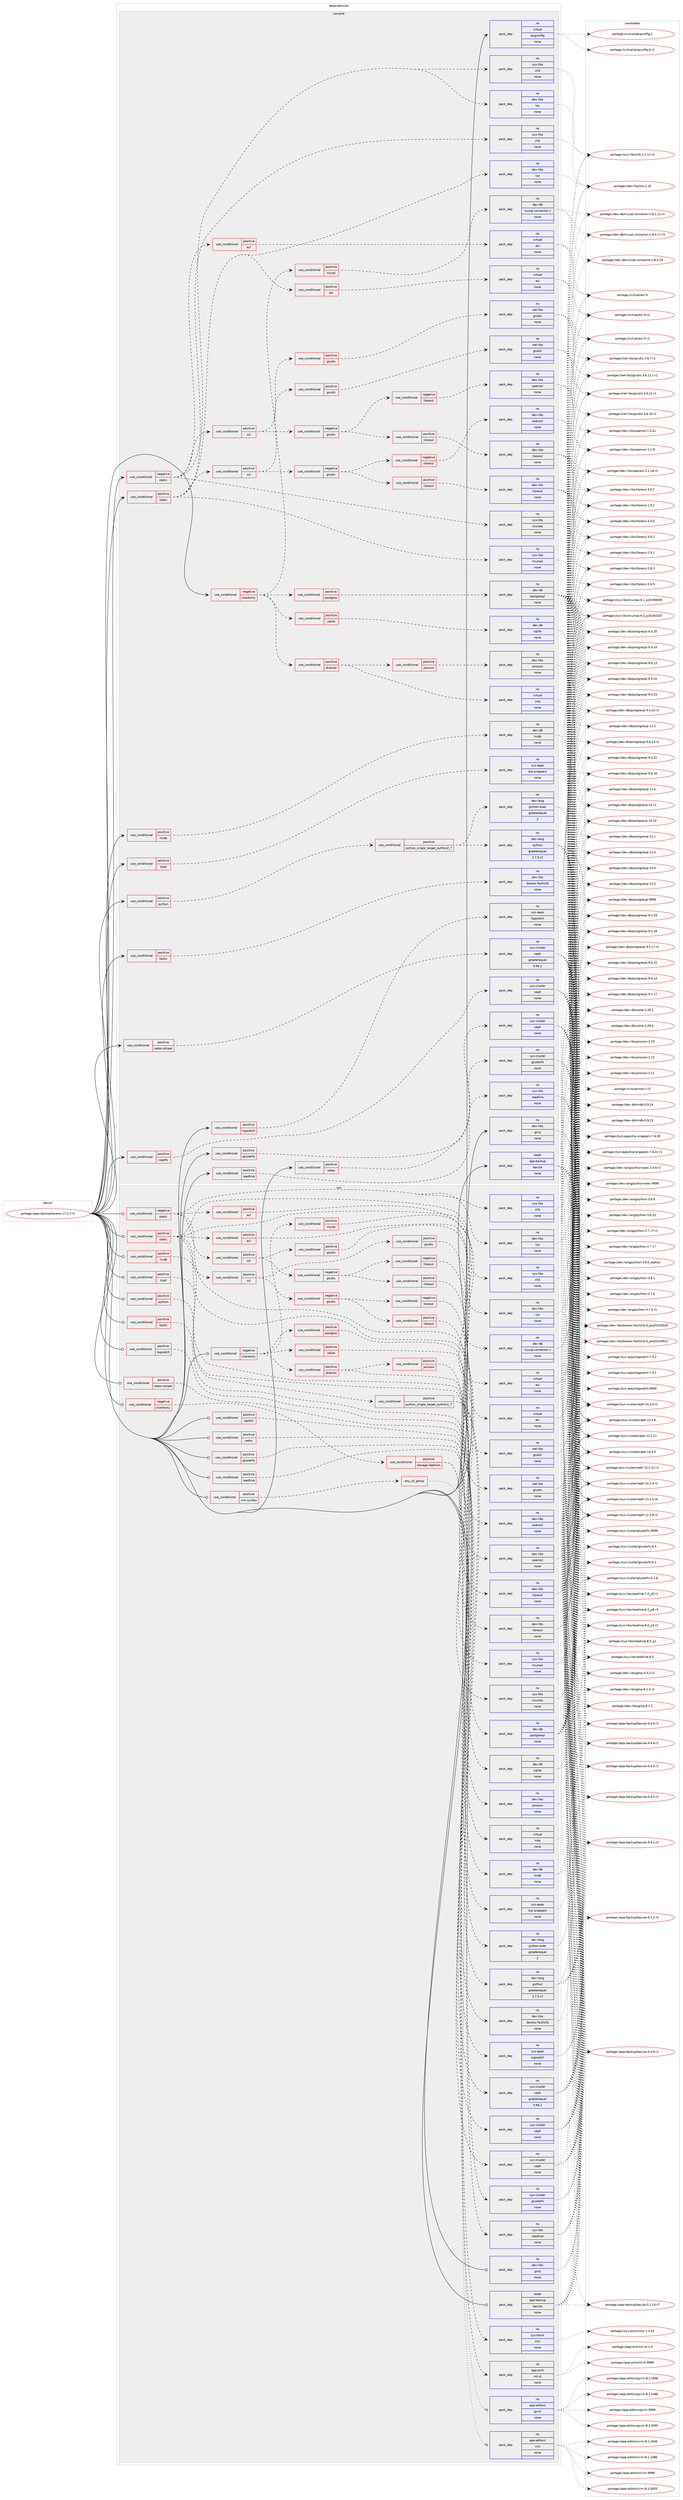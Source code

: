 digraph prolog {

# *************
# Graph options
# *************

newrank=true;
concentrate=true;
compound=true;
graph [rankdir=LR,fontname=Helvetica,fontsize=10,ranksep=1.5];#, ranksep=2.5, nodesep=0.2];
edge  [arrowhead=vee];
node  [fontname=Helvetica,fontsize=10];

# **********
# The ebuild
# **********

subgraph cluster_leftcol {
color=gray;
label=<<i>ebuild</i>>;
id [label="portage://app-backup/bareos-17.2.7-r1", color=red, width=4, href="../app-backup/bareos-17.2.7-r1.svg"];
}

# ****************
# The dependencies
# ****************

subgraph cluster_midcol {
color=gray;
label=<<i>dependencies</i>>;
subgraph cluster_compile {
fillcolor="#eeeeee";
style=filled;
label=<<i>compile</i>>;
subgraph cond152269 {
dependency646411 [label=<<TABLE BORDER="0" CELLBORDER="1" CELLSPACING="0" CELLPADDING="4"><TR><TD ROWSPAN="3" CELLPADDING="10">use_conditional</TD></TR><TR><TD>negative</TD></TR><TR><TD>clientonly</TD></TR></TABLE>>, shape=none, color=red];
subgraph cond152270 {
dependency646412 [label=<<TABLE BORDER="0" CELLBORDER="1" CELLSPACING="0" CELLPADDING="4"><TR><TD ROWSPAN="3" CELLPADDING="10">use_conditional</TD></TR><TR><TD>positive</TD></TR><TR><TD>postgres</TD></TR></TABLE>>, shape=none, color=red];
subgraph pack485546 {
dependency646413 [label=<<TABLE BORDER="0" CELLBORDER="1" CELLSPACING="0" CELLPADDING="4" WIDTH="220"><TR><TD ROWSPAN="6" CELLPADDING="30">pack_dep</TD></TR><TR><TD WIDTH="110">no</TD></TR><TR><TD>dev-db</TD></TR><TR><TD>postgresql</TD></TR><TR><TD>none</TD></TR><TR><TD></TD></TR></TABLE>>, shape=none, color=blue];
}
dependency646412:e -> dependency646413:w [weight=20,style="dashed",arrowhead="vee"];
}
dependency646411:e -> dependency646412:w [weight=20,style="dashed",arrowhead="vee"];
subgraph cond152271 {
dependency646414 [label=<<TABLE BORDER="0" CELLBORDER="1" CELLSPACING="0" CELLPADDING="4"><TR><TD ROWSPAN="3" CELLPADDING="10">use_conditional</TD></TR><TR><TD>positive</TD></TR><TR><TD>mysql</TD></TR></TABLE>>, shape=none, color=red];
subgraph pack485547 {
dependency646415 [label=<<TABLE BORDER="0" CELLBORDER="1" CELLSPACING="0" CELLPADDING="4" WIDTH="220"><TR><TD ROWSPAN="6" CELLPADDING="30">pack_dep</TD></TR><TR><TD WIDTH="110">no</TD></TR><TR><TD>dev-db</TD></TR><TR><TD>mysql-connector-c</TD></TR><TR><TD>none</TD></TR><TR><TD></TD></TR></TABLE>>, shape=none, color=blue];
}
dependency646414:e -> dependency646415:w [weight=20,style="dashed",arrowhead="vee"];
}
dependency646411:e -> dependency646414:w [weight=20,style="dashed",arrowhead="vee"];
subgraph cond152272 {
dependency646416 [label=<<TABLE BORDER="0" CELLBORDER="1" CELLSPACING="0" CELLPADDING="4"><TR><TD ROWSPAN="3" CELLPADDING="10">use_conditional</TD></TR><TR><TD>positive</TD></TR><TR><TD>sqlite</TD></TR></TABLE>>, shape=none, color=red];
subgraph pack485548 {
dependency646417 [label=<<TABLE BORDER="0" CELLBORDER="1" CELLSPACING="0" CELLPADDING="4" WIDTH="220"><TR><TD ROWSPAN="6" CELLPADDING="30">pack_dep</TD></TR><TR><TD WIDTH="110">no</TD></TR><TR><TD>dev-db</TD></TR><TR><TD>sqlite</TD></TR><TR><TD>none</TD></TR><TR><TD></TD></TR></TABLE>>, shape=none, color=blue];
}
dependency646416:e -> dependency646417:w [weight=20,style="dashed",arrowhead="vee"];
}
dependency646411:e -> dependency646416:w [weight=20,style="dashed",arrowhead="vee"];
subgraph cond152273 {
dependency646418 [label=<<TABLE BORDER="0" CELLBORDER="1" CELLSPACING="0" CELLPADDING="4"><TR><TD ROWSPAN="3" CELLPADDING="10">use_conditional</TD></TR><TR><TD>positive</TD></TR><TR><TD>director</TD></TR></TABLE>>, shape=none, color=red];
subgraph pack485549 {
dependency646419 [label=<<TABLE BORDER="0" CELLBORDER="1" CELLSPACING="0" CELLPADDING="4" WIDTH="220"><TR><TD ROWSPAN="6" CELLPADDING="30">pack_dep</TD></TR><TR><TD WIDTH="110">no</TD></TR><TR><TD>virtual</TD></TR><TR><TD>mta</TD></TR><TR><TD>none</TD></TR><TR><TD></TD></TR></TABLE>>, shape=none, color=blue];
}
dependency646418:e -> dependency646419:w [weight=20,style="dashed",arrowhead="vee"];
subgraph cond152274 {
dependency646420 [label=<<TABLE BORDER="0" CELLBORDER="1" CELLSPACING="0" CELLPADDING="4"><TR><TD ROWSPAN="3" CELLPADDING="10">use_conditional</TD></TR><TR><TD>positive</TD></TR><TR><TD>jansson</TD></TR></TABLE>>, shape=none, color=red];
subgraph pack485550 {
dependency646421 [label=<<TABLE BORDER="0" CELLBORDER="1" CELLSPACING="0" CELLPADDING="4" WIDTH="220"><TR><TD ROWSPAN="6" CELLPADDING="30">pack_dep</TD></TR><TR><TD WIDTH="110">no</TD></TR><TR><TD>dev-libs</TD></TR><TR><TD>jansson</TD></TR><TR><TD>none</TD></TR><TR><TD></TD></TR></TABLE>>, shape=none, color=blue];
}
dependency646420:e -> dependency646421:w [weight=20,style="dashed",arrowhead="vee"];
}
dependency646418:e -> dependency646420:w [weight=20,style="dashed",arrowhead="vee"];
}
dependency646411:e -> dependency646418:w [weight=20,style="dashed",arrowhead="vee"];
}
id:e -> dependency646411:w [weight=20,style="solid",arrowhead="vee"];
subgraph cond152275 {
dependency646422 [label=<<TABLE BORDER="0" CELLBORDER="1" CELLSPACING="0" CELLPADDING="4"><TR><TD ROWSPAN="3" CELLPADDING="10">use_conditional</TD></TR><TR><TD>negative</TD></TR><TR><TD>static</TD></TR></TABLE>>, shape=none, color=red];
subgraph cond152276 {
dependency646423 [label=<<TABLE BORDER="0" CELLBORDER="1" CELLSPACING="0" CELLPADDING="4"><TR><TD ROWSPAN="3" CELLPADDING="10">use_conditional</TD></TR><TR><TD>positive</TD></TR><TR><TD>acl</TD></TR></TABLE>>, shape=none, color=red];
subgraph pack485551 {
dependency646424 [label=<<TABLE BORDER="0" CELLBORDER="1" CELLSPACING="0" CELLPADDING="4" WIDTH="220"><TR><TD ROWSPAN="6" CELLPADDING="30">pack_dep</TD></TR><TR><TD WIDTH="110">no</TD></TR><TR><TD>virtual</TD></TR><TR><TD>acl</TD></TR><TR><TD>none</TD></TR><TR><TD></TD></TR></TABLE>>, shape=none, color=blue];
}
dependency646423:e -> dependency646424:w [weight=20,style="dashed",arrowhead="vee"];
}
dependency646422:e -> dependency646423:w [weight=20,style="dashed",arrowhead="vee"];
subgraph pack485552 {
dependency646425 [label=<<TABLE BORDER="0" CELLBORDER="1" CELLSPACING="0" CELLPADDING="4" WIDTH="220"><TR><TD ROWSPAN="6" CELLPADDING="30">pack_dep</TD></TR><TR><TD WIDTH="110">no</TD></TR><TR><TD>dev-libs</TD></TR><TR><TD>lzo</TD></TR><TR><TD>none</TD></TR><TR><TD></TD></TR></TABLE>>, shape=none, color=blue];
}
dependency646422:e -> dependency646425:w [weight=20,style="dashed",arrowhead="vee"];
subgraph cond152277 {
dependency646426 [label=<<TABLE BORDER="0" CELLBORDER="1" CELLSPACING="0" CELLPADDING="4"><TR><TD ROWSPAN="3" CELLPADDING="10">use_conditional</TD></TR><TR><TD>positive</TD></TR><TR><TD>ssl</TD></TR></TABLE>>, shape=none, color=red];
subgraph cond152278 {
dependency646427 [label=<<TABLE BORDER="0" CELLBORDER="1" CELLSPACING="0" CELLPADDING="4"><TR><TD ROWSPAN="3" CELLPADDING="10">use_conditional</TD></TR><TR><TD>negative</TD></TR><TR><TD>gnutls</TD></TR></TABLE>>, shape=none, color=red];
subgraph cond152279 {
dependency646428 [label=<<TABLE BORDER="0" CELLBORDER="1" CELLSPACING="0" CELLPADDING="4"><TR><TD ROWSPAN="3" CELLPADDING="10">use_conditional</TD></TR><TR><TD>negative</TD></TR><TR><TD>libressl</TD></TR></TABLE>>, shape=none, color=red];
subgraph pack485553 {
dependency646429 [label=<<TABLE BORDER="0" CELLBORDER="1" CELLSPACING="0" CELLPADDING="4" WIDTH="220"><TR><TD ROWSPAN="6" CELLPADDING="30">pack_dep</TD></TR><TR><TD WIDTH="110">no</TD></TR><TR><TD>dev-libs</TD></TR><TR><TD>openssl</TD></TR><TR><TD>none</TD></TR><TR><TD></TD></TR></TABLE>>, shape=none, color=blue];
}
dependency646428:e -> dependency646429:w [weight=20,style="dashed",arrowhead="vee"];
}
dependency646427:e -> dependency646428:w [weight=20,style="dashed",arrowhead="vee"];
subgraph cond152280 {
dependency646430 [label=<<TABLE BORDER="0" CELLBORDER="1" CELLSPACING="0" CELLPADDING="4"><TR><TD ROWSPAN="3" CELLPADDING="10">use_conditional</TD></TR><TR><TD>positive</TD></TR><TR><TD>libressl</TD></TR></TABLE>>, shape=none, color=red];
subgraph pack485554 {
dependency646431 [label=<<TABLE BORDER="0" CELLBORDER="1" CELLSPACING="0" CELLPADDING="4" WIDTH="220"><TR><TD ROWSPAN="6" CELLPADDING="30">pack_dep</TD></TR><TR><TD WIDTH="110">no</TD></TR><TR><TD>dev-libs</TD></TR><TR><TD>libressl</TD></TR><TR><TD>none</TD></TR><TR><TD></TD></TR></TABLE>>, shape=none, color=blue];
}
dependency646430:e -> dependency646431:w [weight=20,style="dashed",arrowhead="vee"];
}
dependency646427:e -> dependency646430:w [weight=20,style="dashed",arrowhead="vee"];
}
dependency646426:e -> dependency646427:w [weight=20,style="dashed",arrowhead="vee"];
subgraph cond152281 {
dependency646432 [label=<<TABLE BORDER="0" CELLBORDER="1" CELLSPACING="0" CELLPADDING="4"><TR><TD ROWSPAN="3" CELLPADDING="10">use_conditional</TD></TR><TR><TD>positive</TD></TR><TR><TD>gnutls</TD></TR></TABLE>>, shape=none, color=red];
subgraph pack485555 {
dependency646433 [label=<<TABLE BORDER="0" CELLBORDER="1" CELLSPACING="0" CELLPADDING="4" WIDTH="220"><TR><TD ROWSPAN="6" CELLPADDING="30">pack_dep</TD></TR><TR><TD WIDTH="110">no</TD></TR><TR><TD>net-libs</TD></TR><TR><TD>gnutls</TD></TR><TR><TD>none</TD></TR><TR><TD></TD></TR></TABLE>>, shape=none, color=blue];
}
dependency646432:e -> dependency646433:w [weight=20,style="dashed",arrowhead="vee"];
}
dependency646426:e -> dependency646432:w [weight=20,style="dashed",arrowhead="vee"];
}
dependency646422:e -> dependency646426:w [weight=20,style="dashed",arrowhead="vee"];
subgraph pack485556 {
dependency646434 [label=<<TABLE BORDER="0" CELLBORDER="1" CELLSPACING="0" CELLPADDING="4" WIDTH="220"><TR><TD ROWSPAN="6" CELLPADDING="30">pack_dep</TD></TR><TR><TD WIDTH="110">no</TD></TR><TR><TD>sys-libs</TD></TR><TR><TD>ncurses</TD></TR><TR><TD>none</TD></TR><TR><TD></TD></TR></TABLE>>, shape=none, color=blue];
}
dependency646422:e -> dependency646434:w [weight=20,style="dashed",arrowhead="vee"];
subgraph pack485557 {
dependency646435 [label=<<TABLE BORDER="0" CELLBORDER="1" CELLSPACING="0" CELLPADDING="4" WIDTH="220"><TR><TD ROWSPAN="6" CELLPADDING="30">pack_dep</TD></TR><TR><TD WIDTH="110">no</TD></TR><TR><TD>sys-libs</TD></TR><TR><TD>zlib</TD></TR><TR><TD>none</TD></TR><TR><TD></TD></TR></TABLE>>, shape=none, color=blue];
}
dependency646422:e -> dependency646435:w [weight=20,style="dashed",arrowhead="vee"];
}
id:e -> dependency646422:w [weight=20,style="solid",arrowhead="vee"];
subgraph cond152282 {
dependency646436 [label=<<TABLE BORDER="0" CELLBORDER="1" CELLSPACING="0" CELLPADDING="4"><TR><TD ROWSPAN="3" CELLPADDING="10">use_conditional</TD></TR><TR><TD>positive</TD></TR><TR><TD>cephfs</TD></TR></TABLE>>, shape=none, color=red];
subgraph pack485558 {
dependency646437 [label=<<TABLE BORDER="0" CELLBORDER="1" CELLSPACING="0" CELLPADDING="4" WIDTH="220"><TR><TD ROWSPAN="6" CELLPADDING="30">pack_dep</TD></TR><TR><TD WIDTH="110">no</TD></TR><TR><TD>sys-cluster</TD></TR><TR><TD>ceph</TD></TR><TR><TD>none</TD></TR><TR><TD></TD></TR></TABLE>>, shape=none, color=blue];
}
dependency646436:e -> dependency646437:w [weight=20,style="dashed",arrowhead="vee"];
}
id:e -> dependency646436:w [weight=20,style="solid",arrowhead="vee"];
subgraph cond152283 {
dependency646438 [label=<<TABLE BORDER="0" CELLBORDER="1" CELLSPACING="0" CELLPADDING="4"><TR><TD ROWSPAN="3" CELLPADDING="10">use_conditional</TD></TR><TR><TD>positive</TD></TR><TR><TD>fastlz</TD></TR></TABLE>>, shape=none, color=red];
subgraph pack485559 {
dependency646439 [label=<<TABLE BORDER="0" CELLBORDER="1" CELLSPACING="0" CELLPADDING="4" WIDTH="220"><TR><TD ROWSPAN="6" CELLPADDING="30">pack_dep</TD></TR><TR><TD WIDTH="110">no</TD></TR><TR><TD>dev-libs</TD></TR><TR><TD>bareos-fastlzlib</TD></TR><TR><TD>none</TD></TR><TR><TD></TD></TR></TABLE>>, shape=none, color=blue];
}
dependency646438:e -> dependency646439:w [weight=20,style="dashed",arrowhead="vee"];
}
id:e -> dependency646438:w [weight=20,style="solid",arrowhead="vee"];
subgraph cond152284 {
dependency646440 [label=<<TABLE BORDER="0" CELLBORDER="1" CELLSPACING="0" CELLPADDING="4"><TR><TD ROWSPAN="3" CELLPADDING="10">use_conditional</TD></TR><TR><TD>positive</TD></TR><TR><TD>glusterfs</TD></TR></TABLE>>, shape=none, color=red];
subgraph pack485560 {
dependency646441 [label=<<TABLE BORDER="0" CELLBORDER="1" CELLSPACING="0" CELLPADDING="4" WIDTH="220"><TR><TD ROWSPAN="6" CELLPADDING="30">pack_dep</TD></TR><TR><TD WIDTH="110">no</TD></TR><TR><TD>sys-cluster</TD></TR><TR><TD>glusterfs</TD></TR><TR><TD>none</TD></TR><TR><TD></TD></TR></TABLE>>, shape=none, color=blue];
}
dependency646440:e -> dependency646441:w [weight=20,style="dashed",arrowhead="vee"];
}
id:e -> dependency646440:w [weight=20,style="solid",arrowhead="vee"];
subgraph cond152285 {
dependency646442 [label=<<TABLE BORDER="0" CELLBORDER="1" CELLSPACING="0" CELLPADDING="4"><TR><TD ROWSPAN="3" CELLPADDING="10">use_conditional</TD></TR><TR><TD>positive</TD></TR><TR><TD>lmdb</TD></TR></TABLE>>, shape=none, color=red];
subgraph pack485561 {
dependency646443 [label=<<TABLE BORDER="0" CELLBORDER="1" CELLSPACING="0" CELLPADDING="4" WIDTH="220"><TR><TD ROWSPAN="6" CELLPADDING="30">pack_dep</TD></TR><TR><TD WIDTH="110">no</TD></TR><TR><TD>dev-db</TD></TR><TR><TD>lmdb</TD></TR><TR><TD>none</TD></TR><TR><TD></TD></TR></TABLE>>, shape=none, color=blue];
}
dependency646442:e -> dependency646443:w [weight=20,style="dashed",arrowhead="vee"];
}
id:e -> dependency646442:w [weight=20,style="solid",arrowhead="vee"];
subgraph cond152286 {
dependency646444 [label=<<TABLE BORDER="0" CELLBORDER="1" CELLSPACING="0" CELLPADDING="4"><TR><TD ROWSPAN="3" CELLPADDING="10">use_conditional</TD></TR><TR><TD>positive</TD></TR><TR><TD>logwatch</TD></TR></TABLE>>, shape=none, color=red];
subgraph pack485562 {
dependency646445 [label=<<TABLE BORDER="0" CELLBORDER="1" CELLSPACING="0" CELLPADDING="4" WIDTH="220"><TR><TD ROWSPAN="6" CELLPADDING="30">pack_dep</TD></TR><TR><TD WIDTH="110">no</TD></TR><TR><TD>sys-apps</TD></TR><TR><TD>logwatch</TD></TR><TR><TD>none</TD></TR><TR><TD></TD></TR></TABLE>>, shape=none, color=blue];
}
dependency646444:e -> dependency646445:w [weight=20,style="dashed",arrowhead="vee"];
}
id:e -> dependency646444:w [weight=20,style="solid",arrowhead="vee"];
subgraph cond152287 {
dependency646446 [label=<<TABLE BORDER="0" CELLBORDER="1" CELLSPACING="0" CELLPADDING="4"><TR><TD ROWSPAN="3" CELLPADDING="10">use_conditional</TD></TR><TR><TD>positive</TD></TR><TR><TD>python</TD></TR></TABLE>>, shape=none, color=red];
subgraph cond152288 {
dependency646447 [label=<<TABLE BORDER="0" CELLBORDER="1" CELLSPACING="0" CELLPADDING="4"><TR><TD ROWSPAN="3" CELLPADDING="10">use_conditional</TD></TR><TR><TD>positive</TD></TR><TR><TD>python_single_target_python2_7</TD></TR></TABLE>>, shape=none, color=red];
subgraph pack485563 {
dependency646448 [label=<<TABLE BORDER="0" CELLBORDER="1" CELLSPACING="0" CELLPADDING="4" WIDTH="220"><TR><TD ROWSPAN="6" CELLPADDING="30">pack_dep</TD></TR><TR><TD WIDTH="110">no</TD></TR><TR><TD>dev-lang</TD></TR><TR><TD>python</TD></TR><TR><TD>greaterequal</TD></TR><TR><TD>2.7.5-r2</TD></TR></TABLE>>, shape=none, color=blue];
}
dependency646447:e -> dependency646448:w [weight=20,style="dashed",arrowhead="vee"];
subgraph pack485564 {
dependency646449 [label=<<TABLE BORDER="0" CELLBORDER="1" CELLSPACING="0" CELLPADDING="4" WIDTH="220"><TR><TD ROWSPAN="6" CELLPADDING="30">pack_dep</TD></TR><TR><TD WIDTH="110">no</TD></TR><TR><TD>dev-lang</TD></TR><TR><TD>python-exec</TD></TR><TR><TD>greaterequal</TD></TR><TR><TD>2</TD></TR></TABLE>>, shape=none, color=blue];
}
dependency646447:e -> dependency646449:w [weight=20,style="dashed",arrowhead="vee"];
}
dependency646446:e -> dependency646447:w [weight=20,style="dashed",arrowhead="vee"];
}
id:e -> dependency646446:w [weight=20,style="solid",arrowhead="vee"];
subgraph cond152289 {
dependency646450 [label=<<TABLE BORDER="0" CELLBORDER="1" CELLSPACING="0" CELLPADDING="4"><TR><TD ROWSPAN="3" CELLPADDING="10">use_conditional</TD></TR><TR><TD>positive</TD></TR><TR><TD>rados</TD></TR></TABLE>>, shape=none, color=red];
subgraph pack485565 {
dependency646451 [label=<<TABLE BORDER="0" CELLBORDER="1" CELLSPACING="0" CELLPADDING="4" WIDTH="220"><TR><TD ROWSPAN="6" CELLPADDING="30">pack_dep</TD></TR><TR><TD WIDTH="110">no</TD></TR><TR><TD>sys-cluster</TD></TR><TR><TD>ceph</TD></TR><TR><TD>none</TD></TR><TR><TD></TD></TR></TABLE>>, shape=none, color=blue];
}
dependency646450:e -> dependency646451:w [weight=20,style="dashed",arrowhead="vee"];
}
id:e -> dependency646450:w [weight=20,style="solid",arrowhead="vee"];
subgraph cond152290 {
dependency646452 [label=<<TABLE BORDER="0" CELLBORDER="1" CELLSPACING="0" CELLPADDING="4"><TR><TD ROWSPAN="3" CELLPADDING="10">use_conditional</TD></TR><TR><TD>positive</TD></TR><TR><TD>rados-striper</TD></TR></TABLE>>, shape=none, color=red];
subgraph pack485566 {
dependency646453 [label=<<TABLE BORDER="0" CELLBORDER="1" CELLSPACING="0" CELLPADDING="4" WIDTH="220"><TR><TD ROWSPAN="6" CELLPADDING="30">pack_dep</TD></TR><TR><TD WIDTH="110">no</TD></TR><TR><TD>sys-cluster</TD></TR><TR><TD>ceph</TD></TR><TR><TD>greaterequal</TD></TR><TR><TD>0.94.2</TD></TR></TABLE>>, shape=none, color=blue];
}
dependency646452:e -> dependency646453:w [weight=20,style="dashed",arrowhead="vee"];
}
id:e -> dependency646452:w [weight=20,style="solid",arrowhead="vee"];
subgraph cond152291 {
dependency646454 [label=<<TABLE BORDER="0" CELLBORDER="1" CELLSPACING="0" CELLPADDING="4"><TR><TD ROWSPAN="3" CELLPADDING="10">use_conditional</TD></TR><TR><TD>positive</TD></TR><TR><TD>readline</TD></TR></TABLE>>, shape=none, color=red];
subgraph pack485567 {
dependency646455 [label=<<TABLE BORDER="0" CELLBORDER="1" CELLSPACING="0" CELLPADDING="4" WIDTH="220"><TR><TD ROWSPAN="6" CELLPADDING="30">pack_dep</TD></TR><TR><TD WIDTH="110">no</TD></TR><TR><TD>sys-libs</TD></TR><TR><TD>readline</TD></TR><TR><TD>none</TD></TR><TR><TD></TD></TR></TABLE>>, shape=none, color=blue];
}
dependency646454:e -> dependency646455:w [weight=20,style="dashed",arrowhead="vee"];
}
id:e -> dependency646454:w [weight=20,style="solid",arrowhead="vee"];
subgraph cond152292 {
dependency646456 [label=<<TABLE BORDER="0" CELLBORDER="1" CELLSPACING="0" CELLPADDING="4"><TR><TD ROWSPAN="3" CELLPADDING="10">use_conditional</TD></TR><TR><TD>positive</TD></TR><TR><TD>static</TD></TR></TABLE>>, shape=none, color=red];
subgraph cond152293 {
dependency646457 [label=<<TABLE BORDER="0" CELLBORDER="1" CELLSPACING="0" CELLPADDING="4"><TR><TD ROWSPAN="3" CELLPADDING="10">use_conditional</TD></TR><TR><TD>positive</TD></TR><TR><TD>acl</TD></TR></TABLE>>, shape=none, color=red];
subgraph pack485568 {
dependency646458 [label=<<TABLE BORDER="0" CELLBORDER="1" CELLSPACING="0" CELLPADDING="4" WIDTH="220"><TR><TD ROWSPAN="6" CELLPADDING="30">pack_dep</TD></TR><TR><TD WIDTH="110">no</TD></TR><TR><TD>virtual</TD></TR><TR><TD>acl</TD></TR><TR><TD>none</TD></TR><TR><TD></TD></TR></TABLE>>, shape=none, color=blue];
}
dependency646457:e -> dependency646458:w [weight=20,style="dashed",arrowhead="vee"];
}
dependency646456:e -> dependency646457:w [weight=20,style="dashed",arrowhead="vee"];
subgraph pack485569 {
dependency646459 [label=<<TABLE BORDER="0" CELLBORDER="1" CELLSPACING="0" CELLPADDING="4" WIDTH="220"><TR><TD ROWSPAN="6" CELLPADDING="30">pack_dep</TD></TR><TR><TD WIDTH="110">no</TD></TR><TR><TD>sys-libs</TD></TR><TR><TD>zlib</TD></TR><TR><TD>none</TD></TR><TR><TD></TD></TR></TABLE>>, shape=none, color=blue];
}
dependency646456:e -> dependency646459:w [weight=20,style="dashed",arrowhead="vee"];
subgraph pack485570 {
dependency646460 [label=<<TABLE BORDER="0" CELLBORDER="1" CELLSPACING="0" CELLPADDING="4" WIDTH="220"><TR><TD ROWSPAN="6" CELLPADDING="30">pack_dep</TD></TR><TR><TD WIDTH="110">no</TD></TR><TR><TD>dev-libs</TD></TR><TR><TD>lzo</TD></TR><TR><TD>none</TD></TR><TR><TD></TD></TR></TABLE>>, shape=none, color=blue];
}
dependency646456:e -> dependency646460:w [weight=20,style="dashed",arrowhead="vee"];
subgraph pack485571 {
dependency646461 [label=<<TABLE BORDER="0" CELLBORDER="1" CELLSPACING="0" CELLPADDING="4" WIDTH="220"><TR><TD ROWSPAN="6" CELLPADDING="30">pack_dep</TD></TR><TR><TD WIDTH="110">no</TD></TR><TR><TD>sys-libs</TD></TR><TR><TD>ncurses</TD></TR><TR><TD>none</TD></TR><TR><TD></TD></TR></TABLE>>, shape=none, color=blue];
}
dependency646456:e -> dependency646461:w [weight=20,style="dashed",arrowhead="vee"];
subgraph cond152294 {
dependency646462 [label=<<TABLE BORDER="0" CELLBORDER="1" CELLSPACING="0" CELLPADDING="4"><TR><TD ROWSPAN="3" CELLPADDING="10">use_conditional</TD></TR><TR><TD>positive</TD></TR><TR><TD>ssl</TD></TR></TABLE>>, shape=none, color=red];
subgraph cond152295 {
dependency646463 [label=<<TABLE BORDER="0" CELLBORDER="1" CELLSPACING="0" CELLPADDING="4"><TR><TD ROWSPAN="3" CELLPADDING="10">use_conditional</TD></TR><TR><TD>negative</TD></TR><TR><TD>gnutls</TD></TR></TABLE>>, shape=none, color=red];
subgraph cond152296 {
dependency646464 [label=<<TABLE BORDER="0" CELLBORDER="1" CELLSPACING="0" CELLPADDING="4"><TR><TD ROWSPAN="3" CELLPADDING="10">use_conditional</TD></TR><TR><TD>negative</TD></TR><TR><TD>libressl</TD></TR></TABLE>>, shape=none, color=red];
subgraph pack485572 {
dependency646465 [label=<<TABLE BORDER="0" CELLBORDER="1" CELLSPACING="0" CELLPADDING="4" WIDTH="220"><TR><TD ROWSPAN="6" CELLPADDING="30">pack_dep</TD></TR><TR><TD WIDTH="110">no</TD></TR><TR><TD>dev-libs</TD></TR><TR><TD>openssl</TD></TR><TR><TD>none</TD></TR><TR><TD></TD></TR></TABLE>>, shape=none, color=blue];
}
dependency646464:e -> dependency646465:w [weight=20,style="dashed",arrowhead="vee"];
}
dependency646463:e -> dependency646464:w [weight=20,style="dashed",arrowhead="vee"];
subgraph cond152297 {
dependency646466 [label=<<TABLE BORDER="0" CELLBORDER="1" CELLSPACING="0" CELLPADDING="4"><TR><TD ROWSPAN="3" CELLPADDING="10">use_conditional</TD></TR><TR><TD>positive</TD></TR><TR><TD>libressl</TD></TR></TABLE>>, shape=none, color=red];
subgraph pack485573 {
dependency646467 [label=<<TABLE BORDER="0" CELLBORDER="1" CELLSPACING="0" CELLPADDING="4" WIDTH="220"><TR><TD ROWSPAN="6" CELLPADDING="30">pack_dep</TD></TR><TR><TD WIDTH="110">no</TD></TR><TR><TD>dev-libs</TD></TR><TR><TD>libressl</TD></TR><TR><TD>none</TD></TR><TR><TD></TD></TR></TABLE>>, shape=none, color=blue];
}
dependency646466:e -> dependency646467:w [weight=20,style="dashed",arrowhead="vee"];
}
dependency646463:e -> dependency646466:w [weight=20,style="dashed",arrowhead="vee"];
}
dependency646462:e -> dependency646463:w [weight=20,style="dashed",arrowhead="vee"];
subgraph cond152298 {
dependency646468 [label=<<TABLE BORDER="0" CELLBORDER="1" CELLSPACING="0" CELLPADDING="4"><TR><TD ROWSPAN="3" CELLPADDING="10">use_conditional</TD></TR><TR><TD>positive</TD></TR><TR><TD>gnutls</TD></TR></TABLE>>, shape=none, color=red];
subgraph pack485574 {
dependency646469 [label=<<TABLE BORDER="0" CELLBORDER="1" CELLSPACING="0" CELLPADDING="4" WIDTH="220"><TR><TD ROWSPAN="6" CELLPADDING="30">pack_dep</TD></TR><TR><TD WIDTH="110">no</TD></TR><TR><TD>net-libs</TD></TR><TR><TD>gnutls</TD></TR><TR><TD>none</TD></TR><TR><TD></TD></TR></TABLE>>, shape=none, color=blue];
}
dependency646468:e -> dependency646469:w [weight=20,style="dashed",arrowhead="vee"];
}
dependency646462:e -> dependency646468:w [weight=20,style="dashed",arrowhead="vee"];
}
dependency646456:e -> dependency646462:w [weight=20,style="dashed",arrowhead="vee"];
}
id:e -> dependency646456:w [weight=20,style="solid",arrowhead="vee"];
subgraph cond152299 {
dependency646470 [label=<<TABLE BORDER="0" CELLBORDER="1" CELLSPACING="0" CELLPADDING="4"><TR><TD ROWSPAN="3" CELLPADDING="10">use_conditional</TD></TR><TR><TD>positive</TD></TR><TR><TD>tcpd</TD></TR></TABLE>>, shape=none, color=red];
subgraph pack485575 {
dependency646471 [label=<<TABLE BORDER="0" CELLBORDER="1" CELLSPACING="0" CELLPADDING="4" WIDTH="220"><TR><TD ROWSPAN="6" CELLPADDING="30">pack_dep</TD></TR><TR><TD WIDTH="110">no</TD></TR><TR><TD>sys-apps</TD></TR><TR><TD>tcp-wrappers</TD></TR><TR><TD>none</TD></TR><TR><TD></TD></TR></TABLE>>, shape=none, color=blue];
}
dependency646470:e -> dependency646471:w [weight=20,style="dashed",arrowhead="vee"];
}
id:e -> dependency646470:w [weight=20,style="solid",arrowhead="vee"];
subgraph pack485576 {
dependency646472 [label=<<TABLE BORDER="0" CELLBORDER="1" CELLSPACING="0" CELLPADDING="4" WIDTH="220"><TR><TD ROWSPAN="6" CELLPADDING="30">pack_dep</TD></TR><TR><TD WIDTH="110">no</TD></TR><TR><TD>dev-libs</TD></TR><TR><TD>gmp</TD></TR><TR><TD>none</TD></TR><TR><TD></TD></TR></TABLE>>, shape=none, color=blue];
}
id:e -> dependency646472:w [weight=20,style="solid",arrowhead="vee"];
subgraph pack485577 {
dependency646473 [label=<<TABLE BORDER="0" CELLBORDER="1" CELLSPACING="0" CELLPADDING="4" WIDTH="220"><TR><TD ROWSPAN="6" CELLPADDING="30">pack_dep</TD></TR><TR><TD WIDTH="110">no</TD></TR><TR><TD>virtual</TD></TR><TR><TD>pkgconfig</TD></TR><TR><TD>none</TD></TR><TR><TD></TD></TR></TABLE>>, shape=none, color=blue];
}
id:e -> dependency646473:w [weight=20,style="solid",arrowhead="vee"];
subgraph pack485578 {
dependency646474 [label=<<TABLE BORDER="0" CELLBORDER="1" CELLSPACING="0" CELLPADDING="4" WIDTH="220"><TR><TD ROWSPAN="6" CELLPADDING="30">pack_dep</TD></TR><TR><TD WIDTH="110">weak</TD></TR><TR><TD>app-backup</TD></TR><TR><TD>bacula</TD></TR><TR><TD>none</TD></TR><TR><TD></TD></TR></TABLE>>, shape=none, color=blue];
}
id:e -> dependency646474:w [weight=20,style="solid",arrowhead="vee"];
}
subgraph cluster_compileandrun {
fillcolor="#eeeeee";
style=filled;
label=<<i>compile and run</i>>;
}
subgraph cluster_run {
fillcolor="#eeeeee";
style=filled;
label=<<i>run</i>>;
subgraph cond152300 {
dependency646475 [label=<<TABLE BORDER="0" CELLBORDER="1" CELLSPACING="0" CELLPADDING="4"><TR><TD ROWSPAN="3" CELLPADDING="10">use_conditional</TD></TR><TR><TD>negative</TD></TR><TR><TD>clientonly</TD></TR></TABLE>>, shape=none, color=red];
subgraph cond152301 {
dependency646476 [label=<<TABLE BORDER="0" CELLBORDER="1" CELLSPACING="0" CELLPADDING="4"><TR><TD ROWSPAN="3" CELLPADDING="10">use_conditional</TD></TR><TR><TD>positive</TD></TR><TR><TD>postgres</TD></TR></TABLE>>, shape=none, color=red];
subgraph pack485579 {
dependency646477 [label=<<TABLE BORDER="0" CELLBORDER="1" CELLSPACING="0" CELLPADDING="4" WIDTH="220"><TR><TD ROWSPAN="6" CELLPADDING="30">pack_dep</TD></TR><TR><TD WIDTH="110">no</TD></TR><TR><TD>dev-db</TD></TR><TR><TD>postgresql</TD></TR><TR><TD>none</TD></TR><TR><TD></TD></TR></TABLE>>, shape=none, color=blue];
}
dependency646476:e -> dependency646477:w [weight=20,style="dashed",arrowhead="vee"];
}
dependency646475:e -> dependency646476:w [weight=20,style="dashed",arrowhead="vee"];
subgraph cond152302 {
dependency646478 [label=<<TABLE BORDER="0" CELLBORDER="1" CELLSPACING="0" CELLPADDING="4"><TR><TD ROWSPAN="3" CELLPADDING="10">use_conditional</TD></TR><TR><TD>positive</TD></TR><TR><TD>mysql</TD></TR></TABLE>>, shape=none, color=red];
subgraph pack485580 {
dependency646479 [label=<<TABLE BORDER="0" CELLBORDER="1" CELLSPACING="0" CELLPADDING="4" WIDTH="220"><TR><TD ROWSPAN="6" CELLPADDING="30">pack_dep</TD></TR><TR><TD WIDTH="110">no</TD></TR><TR><TD>dev-db</TD></TR><TR><TD>mysql-connector-c</TD></TR><TR><TD>none</TD></TR><TR><TD></TD></TR></TABLE>>, shape=none, color=blue];
}
dependency646478:e -> dependency646479:w [weight=20,style="dashed",arrowhead="vee"];
}
dependency646475:e -> dependency646478:w [weight=20,style="dashed",arrowhead="vee"];
subgraph cond152303 {
dependency646480 [label=<<TABLE BORDER="0" CELLBORDER="1" CELLSPACING="0" CELLPADDING="4"><TR><TD ROWSPAN="3" CELLPADDING="10">use_conditional</TD></TR><TR><TD>positive</TD></TR><TR><TD>sqlite</TD></TR></TABLE>>, shape=none, color=red];
subgraph pack485581 {
dependency646481 [label=<<TABLE BORDER="0" CELLBORDER="1" CELLSPACING="0" CELLPADDING="4" WIDTH="220"><TR><TD ROWSPAN="6" CELLPADDING="30">pack_dep</TD></TR><TR><TD WIDTH="110">no</TD></TR><TR><TD>dev-db</TD></TR><TR><TD>sqlite</TD></TR><TR><TD>none</TD></TR><TR><TD></TD></TR></TABLE>>, shape=none, color=blue];
}
dependency646480:e -> dependency646481:w [weight=20,style="dashed",arrowhead="vee"];
}
dependency646475:e -> dependency646480:w [weight=20,style="dashed",arrowhead="vee"];
subgraph cond152304 {
dependency646482 [label=<<TABLE BORDER="0" CELLBORDER="1" CELLSPACING="0" CELLPADDING="4"><TR><TD ROWSPAN="3" CELLPADDING="10">use_conditional</TD></TR><TR><TD>positive</TD></TR><TR><TD>director</TD></TR></TABLE>>, shape=none, color=red];
subgraph pack485582 {
dependency646483 [label=<<TABLE BORDER="0" CELLBORDER="1" CELLSPACING="0" CELLPADDING="4" WIDTH="220"><TR><TD ROWSPAN="6" CELLPADDING="30">pack_dep</TD></TR><TR><TD WIDTH="110">no</TD></TR><TR><TD>virtual</TD></TR><TR><TD>mta</TD></TR><TR><TD>none</TD></TR><TR><TD></TD></TR></TABLE>>, shape=none, color=blue];
}
dependency646482:e -> dependency646483:w [weight=20,style="dashed",arrowhead="vee"];
subgraph cond152305 {
dependency646484 [label=<<TABLE BORDER="0" CELLBORDER="1" CELLSPACING="0" CELLPADDING="4"><TR><TD ROWSPAN="3" CELLPADDING="10">use_conditional</TD></TR><TR><TD>positive</TD></TR><TR><TD>jansson</TD></TR></TABLE>>, shape=none, color=red];
subgraph pack485583 {
dependency646485 [label=<<TABLE BORDER="0" CELLBORDER="1" CELLSPACING="0" CELLPADDING="4" WIDTH="220"><TR><TD ROWSPAN="6" CELLPADDING="30">pack_dep</TD></TR><TR><TD WIDTH="110">no</TD></TR><TR><TD>dev-libs</TD></TR><TR><TD>jansson</TD></TR><TR><TD>none</TD></TR><TR><TD></TD></TR></TABLE>>, shape=none, color=blue];
}
dependency646484:e -> dependency646485:w [weight=20,style="dashed",arrowhead="vee"];
}
dependency646482:e -> dependency646484:w [weight=20,style="dashed",arrowhead="vee"];
}
dependency646475:e -> dependency646482:w [weight=20,style="dashed",arrowhead="vee"];
}
id:e -> dependency646475:w [weight=20,style="solid",arrowhead="odot"];
subgraph cond152306 {
dependency646486 [label=<<TABLE BORDER="0" CELLBORDER="1" CELLSPACING="0" CELLPADDING="4"><TR><TD ROWSPAN="3" CELLPADDING="10">use_conditional</TD></TR><TR><TD>negative</TD></TR><TR><TD>clientonly</TD></TR></TABLE>>, shape=none, color=red];
subgraph cond152307 {
dependency646487 [label=<<TABLE BORDER="0" CELLBORDER="1" CELLSPACING="0" CELLPADDING="4"><TR><TD ROWSPAN="3" CELLPADDING="10">use_conditional</TD></TR><TR><TD>positive</TD></TR><TR><TD>storage-daemon</TD></TR></TABLE>>, shape=none, color=red];
subgraph pack485584 {
dependency646488 [label=<<TABLE BORDER="0" CELLBORDER="1" CELLSPACING="0" CELLPADDING="4" WIDTH="220"><TR><TD ROWSPAN="6" CELLPADDING="30">pack_dep</TD></TR><TR><TD WIDTH="110">no</TD></TR><TR><TD>sys-block</TD></TR><TR><TD>mtx</TD></TR><TR><TD>none</TD></TR><TR><TD></TD></TR></TABLE>>, shape=none, color=blue];
}
dependency646487:e -> dependency646488:w [weight=20,style="dashed",arrowhead="vee"];
subgraph pack485585 {
dependency646489 [label=<<TABLE BORDER="0" CELLBORDER="1" CELLSPACING="0" CELLPADDING="4" WIDTH="220"><TR><TD ROWSPAN="6" CELLPADDING="30">pack_dep</TD></TR><TR><TD WIDTH="110">no</TD></TR><TR><TD>app-arch</TD></TR><TR><TD>mt-st</TD></TR><TR><TD>none</TD></TR><TR><TD></TD></TR></TABLE>>, shape=none, color=blue];
}
dependency646487:e -> dependency646489:w [weight=20,style="dashed",arrowhead="vee"];
}
dependency646486:e -> dependency646487:w [weight=20,style="dashed",arrowhead="vee"];
}
id:e -> dependency646486:w [weight=20,style="solid",arrowhead="odot"];
subgraph cond152308 {
dependency646490 [label=<<TABLE BORDER="0" CELLBORDER="1" CELLSPACING="0" CELLPADDING="4"><TR><TD ROWSPAN="3" CELLPADDING="10">use_conditional</TD></TR><TR><TD>negative</TD></TR><TR><TD>static</TD></TR></TABLE>>, shape=none, color=red];
subgraph cond152309 {
dependency646491 [label=<<TABLE BORDER="0" CELLBORDER="1" CELLSPACING="0" CELLPADDING="4"><TR><TD ROWSPAN="3" CELLPADDING="10">use_conditional</TD></TR><TR><TD>positive</TD></TR><TR><TD>acl</TD></TR></TABLE>>, shape=none, color=red];
subgraph pack485586 {
dependency646492 [label=<<TABLE BORDER="0" CELLBORDER="1" CELLSPACING="0" CELLPADDING="4" WIDTH="220"><TR><TD ROWSPAN="6" CELLPADDING="30">pack_dep</TD></TR><TR><TD WIDTH="110">no</TD></TR><TR><TD>virtual</TD></TR><TR><TD>acl</TD></TR><TR><TD>none</TD></TR><TR><TD></TD></TR></TABLE>>, shape=none, color=blue];
}
dependency646491:e -> dependency646492:w [weight=20,style="dashed",arrowhead="vee"];
}
dependency646490:e -> dependency646491:w [weight=20,style="dashed",arrowhead="vee"];
subgraph pack485587 {
dependency646493 [label=<<TABLE BORDER="0" CELLBORDER="1" CELLSPACING="0" CELLPADDING="4" WIDTH="220"><TR><TD ROWSPAN="6" CELLPADDING="30">pack_dep</TD></TR><TR><TD WIDTH="110">no</TD></TR><TR><TD>dev-libs</TD></TR><TR><TD>lzo</TD></TR><TR><TD>none</TD></TR><TR><TD></TD></TR></TABLE>>, shape=none, color=blue];
}
dependency646490:e -> dependency646493:w [weight=20,style="dashed",arrowhead="vee"];
subgraph cond152310 {
dependency646494 [label=<<TABLE BORDER="0" CELLBORDER="1" CELLSPACING="0" CELLPADDING="4"><TR><TD ROWSPAN="3" CELLPADDING="10">use_conditional</TD></TR><TR><TD>positive</TD></TR><TR><TD>ssl</TD></TR></TABLE>>, shape=none, color=red];
subgraph cond152311 {
dependency646495 [label=<<TABLE BORDER="0" CELLBORDER="1" CELLSPACING="0" CELLPADDING="4"><TR><TD ROWSPAN="3" CELLPADDING="10">use_conditional</TD></TR><TR><TD>negative</TD></TR><TR><TD>gnutls</TD></TR></TABLE>>, shape=none, color=red];
subgraph cond152312 {
dependency646496 [label=<<TABLE BORDER="0" CELLBORDER="1" CELLSPACING="0" CELLPADDING="4"><TR><TD ROWSPAN="3" CELLPADDING="10">use_conditional</TD></TR><TR><TD>negative</TD></TR><TR><TD>libressl</TD></TR></TABLE>>, shape=none, color=red];
subgraph pack485588 {
dependency646497 [label=<<TABLE BORDER="0" CELLBORDER="1" CELLSPACING="0" CELLPADDING="4" WIDTH="220"><TR><TD ROWSPAN="6" CELLPADDING="30">pack_dep</TD></TR><TR><TD WIDTH="110">no</TD></TR><TR><TD>dev-libs</TD></TR><TR><TD>openssl</TD></TR><TR><TD>none</TD></TR><TR><TD></TD></TR></TABLE>>, shape=none, color=blue];
}
dependency646496:e -> dependency646497:w [weight=20,style="dashed",arrowhead="vee"];
}
dependency646495:e -> dependency646496:w [weight=20,style="dashed",arrowhead="vee"];
subgraph cond152313 {
dependency646498 [label=<<TABLE BORDER="0" CELLBORDER="1" CELLSPACING="0" CELLPADDING="4"><TR><TD ROWSPAN="3" CELLPADDING="10">use_conditional</TD></TR><TR><TD>positive</TD></TR><TR><TD>libressl</TD></TR></TABLE>>, shape=none, color=red];
subgraph pack485589 {
dependency646499 [label=<<TABLE BORDER="0" CELLBORDER="1" CELLSPACING="0" CELLPADDING="4" WIDTH="220"><TR><TD ROWSPAN="6" CELLPADDING="30">pack_dep</TD></TR><TR><TD WIDTH="110">no</TD></TR><TR><TD>dev-libs</TD></TR><TR><TD>libressl</TD></TR><TR><TD>none</TD></TR><TR><TD></TD></TR></TABLE>>, shape=none, color=blue];
}
dependency646498:e -> dependency646499:w [weight=20,style="dashed",arrowhead="vee"];
}
dependency646495:e -> dependency646498:w [weight=20,style="dashed",arrowhead="vee"];
}
dependency646494:e -> dependency646495:w [weight=20,style="dashed",arrowhead="vee"];
subgraph cond152314 {
dependency646500 [label=<<TABLE BORDER="0" CELLBORDER="1" CELLSPACING="0" CELLPADDING="4"><TR><TD ROWSPAN="3" CELLPADDING="10">use_conditional</TD></TR><TR><TD>positive</TD></TR><TR><TD>gnutls</TD></TR></TABLE>>, shape=none, color=red];
subgraph pack485590 {
dependency646501 [label=<<TABLE BORDER="0" CELLBORDER="1" CELLSPACING="0" CELLPADDING="4" WIDTH="220"><TR><TD ROWSPAN="6" CELLPADDING="30">pack_dep</TD></TR><TR><TD WIDTH="110">no</TD></TR><TR><TD>net-libs</TD></TR><TR><TD>gnutls</TD></TR><TR><TD>none</TD></TR><TR><TD></TD></TR></TABLE>>, shape=none, color=blue];
}
dependency646500:e -> dependency646501:w [weight=20,style="dashed",arrowhead="vee"];
}
dependency646494:e -> dependency646500:w [weight=20,style="dashed",arrowhead="vee"];
}
dependency646490:e -> dependency646494:w [weight=20,style="dashed",arrowhead="vee"];
subgraph pack485591 {
dependency646502 [label=<<TABLE BORDER="0" CELLBORDER="1" CELLSPACING="0" CELLPADDING="4" WIDTH="220"><TR><TD ROWSPAN="6" CELLPADDING="30">pack_dep</TD></TR><TR><TD WIDTH="110">no</TD></TR><TR><TD>sys-libs</TD></TR><TR><TD>ncurses</TD></TR><TR><TD>none</TD></TR><TR><TD></TD></TR></TABLE>>, shape=none, color=blue];
}
dependency646490:e -> dependency646502:w [weight=20,style="dashed",arrowhead="vee"];
subgraph pack485592 {
dependency646503 [label=<<TABLE BORDER="0" CELLBORDER="1" CELLSPACING="0" CELLPADDING="4" WIDTH="220"><TR><TD ROWSPAN="6" CELLPADDING="30">pack_dep</TD></TR><TR><TD WIDTH="110">no</TD></TR><TR><TD>sys-libs</TD></TR><TR><TD>zlib</TD></TR><TR><TD>none</TD></TR><TR><TD></TD></TR></TABLE>>, shape=none, color=blue];
}
dependency646490:e -> dependency646503:w [weight=20,style="dashed",arrowhead="vee"];
}
id:e -> dependency646490:w [weight=20,style="solid",arrowhead="odot"];
subgraph cond152315 {
dependency646504 [label=<<TABLE BORDER="0" CELLBORDER="1" CELLSPACING="0" CELLPADDING="4"><TR><TD ROWSPAN="3" CELLPADDING="10">use_conditional</TD></TR><TR><TD>positive</TD></TR><TR><TD>cephfs</TD></TR></TABLE>>, shape=none, color=red];
subgraph pack485593 {
dependency646505 [label=<<TABLE BORDER="0" CELLBORDER="1" CELLSPACING="0" CELLPADDING="4" WIDTH="220"><TR><TD ROWSPAN="6" CELLPADDING="30">pack_dep</TD></TR><TR><TD WIDTH="110">no</TD></TR><TR><TD>sys-cluster</TD></TR><TR><TD>ceph</TD></TR><TR><TD>none</TD></TR><TR><TD></TD></TR></TABLE>>, shape=none, color=blue];
}
dependency646504:e -> dependency646505:w [weight=20,style="dashed",arrowhead="vee"];
}
id:e -> dependency646504:w [weight=20,style="solid",arrowhead="odot"];
subgraph cond152316 {
dependency646506 [label=<<TABLE BORDER="0" CELLBORDER="1" CELLSPACING="0" CELLPADDING="4"><TR><TD ROWSPAN="3" CELLPADDING="10">use_conditional</TD></TR><TR><TD>positive</TD></TR><TR><TD>fastlz</TD></TR></TABLE>>, shape=none, color=red];
subgraph pack485594 {
dependency646507 [label=<<TABLE BORDER="0" CELLBORDER="1" CELLSPACING="0" CELLPADDING="4" WIDTH="220"><TR><TD ROWSPAN="6" CELLPADDING="30">pack_dep</TD></TR><TR><TD WIDTH="110">no</TD></TR><TR><TD>dev-libs</TD></TR><TR><TD>bareos-fastlzlib</TD></TR><TR><TD>none</TD></TR><TR><TD></TD></TR></TABLE>>, shape=none, color=blue];
}
dependency646506:e -> dependency646507:w [weight=20,style="dashed",arrowhead="vee"];
}
id:e -> dependency646506:w [weight=20,style="solid",arrowhead="odot"];
subgraph cond152317 {
dependency646508 [label=<<TABLE BORDER="0" CELLBORDER="1" CELLSPACING="0" CELLPADDING="4"><TR><TD ROWSPAN="3" CELLPADDING="10">use_conditional</TD></TR><TR><TD>positive</TD></TR><TR><TD>glusterfs</TD></TR></TABLE>>, shape=none, color=red];
subgraph pack485595 {
dependency646509 [label=<<TABLE BORDER="0" CELLBORDER="1" CELLSPACING="0" CELLPADDING="4" WIDTH="220"><TR><TD ROWSPAN="6" CELLPADDING="30">pack_dep</TD></TR><TR><TD WIDTH="110">no</TD></TR><TR><TD>sys-cluster</TD></TR><TR><TD>glusterfs</TD></TR><TR><TD>none</TD></TR><TR><TD></TD></TR></TABLE>>, shape=none, color=blue];
}
dependency646508:e -> dependency646509:w [weight=20,style="dashed",arrowhead="vee"];
}
id:e -> dependency646508:w [weight=20,style="solid",arrowhead="odot"];
subgraph cond152318 {
dependency646510 [label=<<TABLE BORDER="0" CELLBORDER="1" CELLSPACING="0" CELLPADDING="4"><TR><TD ROWSPAN="3" CELLPADDING="10">use_conditional</TD></TR><TR><TD>positive</TD></TR><TR><TD>lmdb</TD></TR></TABLE>>, shape=none, color=red];
subgraph pack485596 {
dependency646511 [label=<<TABLE BORDER="0" CELLBORDER="1" CELLSPACING="0" CELLPADDING="4" WIDTH="220"><TR><TD ROWSPAN="6" CELLPADDING="30">pack_dep</TD></TR><TR><TD WIDTH="110">no</TD></TR><TR><TD>dev-db</TD></TR><TR><TD>lmdb</TD></TR><TR><TD>none</TD></TR><TR><TD></TD></TR></TABLE>>, shape=none, color=blue];
}
dependency646510:e -> dependency646511:w [weight=20,style="dashed",arrowhead="vee"];
}
id:e -> dependency646510:w [weight=20,style="solid",arrowhead="odot"];
subgraph cond152319 {
dependency646512 [label=<<TABLE BORDER="0" CELLBORDER="1" CELLSPACING="0" CELLPADDING="4"><TR><TD ROWSPAN="3" CELLPADDING="10">use_conditional</TD></TR><TR><TD>positive</TD></TR><TR><TD>logwatch</TD></TR></TABLE>>, shape=none, color=red];
subgraph pack485597 {
dependency646513 [label=<<TABLE BORDER="0" CELLBORDER="1" CELLSPACING="0" CELLPADDING="4" WIDTH="220"><TR><TD ROWSPAN="6" CELLPADDING="30">pack_dep</TD></TR><TR><TD WIDTH="110">no</TD></TR><TR><TD>sys-apps</TD></TR><TR><TD>logwatch</TD></TR><TR><TD>none</TD></TR><TR><TD></TD></TR></TABLE>>, shape=none, color=blue];
}
dependency646512:e -> dependency646513:w [weight=20,style="dashed",arrowhead="vee"];
}
id:e -> dependency646512:w [weight=20,style="solid",arrowhead="odot"];
subgraph cond152320 {
dependency646514 [label=<<TABLE BORDER="0" CELLBORDER="1" CELLSPACING="0" CELLPADDING="4"><TR><TD ROWSPAN="3" CELLPADDING="10">use_conditional</TD></TR><TR><TD>positive</TD></TR><TR><TD>python</TD></TR></TABLE>>, shape=none, color=red];
subgraph cond152321 {
dependency646515 [label=<<TABLE BORDER="0" CELLBORDER="1" CELLSPACING="0" CELLPADDING="4"><TR><TD ROWSPAN="3" CELLPADDING="10">use_conditional</TD></TR><TR><TD>positive</TD></TR><TR><TD>python_single_target_python2_7</TD></TR></TABLE>>, shape=none, color=red];
subgraph pack485598 {
dependency646516 [label=<<TABLE BORDER="0" CELLBORDER="1" CELLSPACING="0" CELLPADDING="4" WIDTH="220"><TR><TD ROWSPAN="6" CELLPADDING="30">pack_dep</TD></TR><TR><TD WIDTH="110">no</TD></TR><TR><TD>dev-lang</TD></TR><TR><TD>python</TD></TR><TR><TD>greaterequal</TD></TR><TR><TD>2.7.5-r2</TD></TR></TABLE>>, shape=none, color=blue];
}
dependency646515:e -> dependency646516:w [weight=20,style="dashed",arrowhead="vee"];
subgraph pack485599 {
dependency646517 [label=<<TABLE BORDER="0" CELLBORDER="1" CELLSPACING="0" CELLPADDING="4" WIDTH="220"><TR><TD ROWSPAN="6" CELLPADDING="30">pack_dep</TD></TR><TR><TD WIDTH="110">no</TD></TR><TR><TD>dev-lang</TD></TR><TR><TD>python-exec</TD></TR><TR><TD>greaterequal</TD></TR><TR><TD>2</TD></TR></TABLE>>, shape=none, color=blue];
}
dependency646515:e -> dependency646517:w [weight=20,style="dashed",arrowhead="vee"];
}
dependency646514:e -> dependency646515:w [weight=20,style="dashed",arrowhead="vee"];
}
id:e -> dependency646514:w [weight=20,style="solid",arrowhead="odot"];
subgraph cond152322 {
dependency646518 [label=<<TABLE BORDER="0" CELLBORDER="1" CELLSPACING="0" CELLPADDING="4"><TR><TD ROWSPAN="3" CELLPADDING="10">use_conditional</TD></TR><TR><TD>positive</TD></TR><TR><TD>rados</TD></TR></TABLE>>, shape=none, color=red];
subgraph pack485600 {
dependency646519 [label=<<TABLE BORDER="0" CELLBORDER="1" CELLSPACING="0" CELLPADDING="4" WIDTH="220"><TR><TD ROWSPAN="6" CELLPADDING="30">pack_dep</TD></TR><TR><TD WIDTH="110">no</TD></TR><TR><TD>sys-cluster</TD></TR><TR><TD>ceph</TD></TR><TR><TD>none</TD></TR><TR><TD></TD></TR></TABLE>>, shape=none, color=blue];
}
dependency646518:e -> dependency646519:w [weight=20,style="dashed",arrowhead="vee"];
}
id:e -> dependency646518:w [weight=20,style="solid",arrowhead="odot"];
subgraph cond152323 {
dependency646520 [label=<<TABLE BORDER="0" CELLBORDER="1" CELLSPACING="0" CELLPADDING="4"><TR><TD ROWSPAN="3" CELLPADDING="10">use_conditional</TD></TR><TR><TD>positive</TD></TR><TR><TD>rados-striper</TD></TR></TABLE>>, shape=none, color=red];
subgraph pack485601 {
dependency646521 [label=<<TABLE BORDER="0" CELLBORDER="1" CELLSPACING="0" CELLPADDING="4" WIDTH="220"><TR><TD ROWSPAN="6" CELLPADDING="30">pack_dep</TD></TR><TR><TD WIDTH="110">no</TD></TR><TR><TD>sys-cluster</TD></TR><TR><TD>ceph</TD></TR><TR><TD>greaterequal</TD></TR><TR><TD>0.94.2</TD></TR></TABLE>>, shape=none, color=blue];
}
dependency646520:e -> dependency646521:w [weight=20,style="dashed",arrowhead="vee"];
}
id:e -> dependency646520:w [weight=20,style="solid",arrowhead="odot"];
subgraph cond152324 {
dependency646522 [label=<<TABLE BORDER="0" CELLBORDER="1" CELLSPACING="0" CELLPADDING="4"><TR><TD ROWSPAN="3" CELLPADDING="10">use_conditional</TD></TR><TR><TD>positive</TD></TR><TR><TD>readline</TD></TR></TABLE>>, shape=none, color=red];
subgraph pack485602 {
dependency646523 [label=<<TABLE BORDER="0" CELLBORDER="1" CELLSPACING="0" CELLPADDING="4" WIDTH="220"><TR><TD ROWSPAN="6" CELLPADDING="30">pack_dep</TD></TR><TR><TD WIDTH="110">no</TD></TR><TR><TD>sys-libs</TD></TR><TR><TD>readline</TD></TR><TR><TD>none</TD></TR><TR><TD></TD></TR></TABLE>>, shape=none, color=blue];
}
dependency646522:e -> dependency646523:w [weight=20,style="dashed",arrowhead="vee"];
}
id:e -> dependency646522:w [weight=20,style="solid",arrowhead="odot"];
subgraph cond152325 {
dependency646524 [label=<<TABLE BORDER="0" CELLBORDER="1" CELLSPACING="0" CELLPADDING="4"><TR><TD ROWSPAN="3" CELLPADDING="10">use_conditional</TD></TR><TR><TD>positive</TD></TR><TR><TD>static</TD></TR></TABLE>>, shape=none, color=red];
subgraph cond152326 {
dependency646525 [label=<<TABLE BORDER="0" CELLBORDER="1" CELLSPACING="0" CELLPADDING="4"><TR><TD ROWSPAN="3" CELLPADDING="10">use_conditional</TD></TR><TR><TD>positive</TD></TR><TR><TD>acl</TD></TR></TABLE>>, shape=none, color=red];
subgraph pack485603 {
dependency646526 [label=<<TABLE BORDER="0" CELLBORDER="1" CELLSPACING="0" CELLPADDING="4" WIDTH="220"><TR><TD ROWSPAN="6" CELLPADDING="30">pack_dep</TD></TR><TR><TD WIDTH="110">no</TD></TR><TR><TD>virtual</TD></TR><TR><TD>acl</TD></TR><TR><TD>none</TD></TR><TR><TD></TD></TR></TABLE>>, shape=none, color=blue];
}
dependency646525:e -> dependency646526:w [weight=20,style="dashed",arrowhead="vee"];
}
dependency646524:e -> dependency646525:w [weight=20,style="dashed",arrowhead="vee"];
subgraph pack485604 {
dependency646527 [label=<<TABLE BORDER="0" CELLBORDER="1" CELLSPACING="0" CELLPADDING="4" WIDTH="220"><TR><TD ROWSPAN="6" CELLPADDING="30">pack_dep</TD></TR><TR><TD WIDTH="110">no</TD></TR><TR><TD>sys-libs</TD></TR><TR><TD>zlib</TD></TR><TR><TD>none</TD></TR><TR><TD></TD></TR></TABLE>>, shape=none, color=blue];
}
dependency646524:e -> dependency646527:w [weight=20,style="dashed",arrowhead="vee"];
subgraph pack485605 {
dependency646528 [label=<<TABLE BORDER="0" CELLBORDER="1" CELLSPACING="0" CELLPADDING="4" WIDTH="220"><TR><TD ROWSPAN="6" CELLPADDING="30">pack_dep</TD></TR><TR><TD WIDTH="110">no</TD></TR><TR><TD>dev-libs</TD></TR><TR><TD>lzo</TD></TR><TR><TD>none</TD></TR><TR><TD></TD></TR></TABLE>>, shape=none, color=blue];
}
dependency646524:e -> dependency646528:w [weight=20,style="dashed",arrowhead="vee"];
subgraph pack485606 {
dependency646529 [label=<<TABLE BORDER="0" CELLBORDER="1" CELLSPACING="0" CELLPADDING="4" WIDTH="220"><TR><TD ROWSPAN="6" CELLPADDING="30">pack_dep</TD></TR><TR><TD WIDTH="110">no</TD></TR><TR><TD>sys-libs</TD></TR><TR><TD>ncurses</TD></TR><TR><TD>none</TD></TR><TR><TD></TD></TR></TABLE>>, shape=none, color=blue];
}
dependency646524:e -> dependency646529:w [weight=20,style="dashed",arrowhead="vee"];
subgraph cond152327 {
dependency646530 [label=<<TABLE BORDER="0" CELLBORDER="1" CELLSPACING="0" CELLPADDING="4"><TR><TD ROWSPAN="3" CELLPADDING="10">use_conditional</TD></TR><TR><TD>positive</TD></TR><TR><TD>ssl</TD></TR></TABLE>>, shape=none, color=red];
subgraph cond152328 {
dependency646531 [label=<<TABLE BORDER="0" CELLBORDER="1" CELLSPACING="0" CELLPADDING="4"><TR><TD ROWSPAN="3" CELLPADDING="10">use_conditional</TD></TR><TR><TD>negative</TD></TR><TR><TD>gnutls</TD></TR></TABLE>>, shape=none, color=red];
subgraph cond152329 {
dependency646532 [label=<<TABLE BORDER="0" CELLBORDER="1" CELLSPACING="0" CELLPADDING="4"><TR><TD ROWSPAN="3" CELLPADDING="10">use_conditional</TD></TR><TR><TD>negative</TD></TR><TR><TD>libressl</TD></TR></TABLE>>, shape=none, color=red];
subgraph pack485607 {
dependency646533 [label=<<TABLE BORDER="0" CELLBORDER="1" CELLSPACING="0" CELLPADDING="4" WIDTH="220"><TR><TD ROWSPAN="6" CELLPADDING="30">pack_dep</TD></TR><TR><TD WIDTH="110">no</TD></TR><TR><TD>dev-libs</TD></TR><TR><TD>openssl</TD></TR><TR><TD>none</TD></TR><TR><TD></TD></TR></TABLE>>, shape=none, color=blue];
}
dependency646532:e -> dependency646533:w [weight=20,style="dashed",arrowhead="vee"];
}
dependency646531:e -> dependency646532:w [weight=20,style="dashed",arrowhead="vee"];
subgraph cond152330 {
dependency646534 [label=<<TABLE BORDER="0" CELLBORDER="1" CELLSPACING="0" CELLPADDING="4"><TR><TD ROWSPAN="3" CELLPADDING="10">use_conditional</TD></TR><TR><TD>positive</TD></TR><TR><TD>libressl</TD></TR></TABLE>>, shape=none, color=red];
subgraph pack485608 {
dependency646535 [label=<<TABLE BORDER="0" CELLBORDER="1" CELLSPACING="0" CELLPADDING="4" WIDTH="220"><TR><TD ROWSPAN="6" CELLPADDING="30">pack_dep</TD></TR><TR><TD WIDTH="110">no</TD></TR><TR><TD>dev-libs</TD></TR><TR><TD>libressl</TD></TR><TR><TD>none</TD></TR><TR><TD></TD></TR></TABLE>>, shape=none, color=blue];
}
dependency646534:e -> dependency646535:w [weight=20,style="dashed",arrowhead="vee"];
}
dependency646531:e -> dependency646534:w [weight=20,style="dashed",arrowhead="vee"];
}
dependency646530:e -> dependency646531:w [weight=20,style="dashed",arrowhead="vee"];
subgraph cond152331 {
dependency646536 [label=<<TABLE BORDER="0" CELLBORDER="1" CELLSPACING="0" CELLPADDING="4"><TR><TD ROWSPAN="3" CELLPADDING="10">use_conditional</TD></TR><TR><TD>positive</TD></TR><TR><TD>gnutls</TD></TR></TABLE>>, shape=none, color=red];
subgraph pack485609 {
dependency646537 [label=<<TABLE BORDER="0" CELLBORDER="1" CELLSPACING="0" CELLPADDING="4" WIDTH="220"><TR><TD ROWSPAN="6" CELLPADDING="30">pack_dep</TD></TR><TR><TD WIDTH="110">no</TD></TR><TR><TD>net-libs</TD></TR><TR><TD>gnutls</TD></TR><TR><TD>none</TD></TR><TR><TD></TD></TR></TABLE>>, shape=none, color=blue];
}
dependency646536:e -> dependency646537:w [weight=20,style="dashed",arrowhead="vee"];
}
dependency646530:e -> dependency646536:w [weight=20,style="dashed",arrowhead="vee"];
}
dependency646524:e -> dependency646530:w [weight=20,style="dashed",arrowhead="vee"];
}
id:e -> dependency646524:w [weight=20,style="solid",arrowhead="odot"];
subgraph cond152332 {
dependency646538 [label=<<TABLE BORDER="0" CELLBORDER="1" CELLSPACING="0" CELLPADDING="4"><TR><TD ROWSPAN="3" CELLPADDING="10">use_conditional</TD></TR><TR><TD>positive</TD></TR><TR><TD>tcpd</TD></TR></TABLE>>, shape=none, color=red];
subgraph pack485610 {
dependency646539 [label=<<TABLE BORDER="0" CELLBORDER="1" CELLSPACING="0" CELLPADDING="4" WIDTH="220"><TR><TD ROWSPAN="6" CELLPADDING="30">pack_dep</TD></TR><TR><TD WIDTH="110">no</TD></TR><TR><TD>sys-apps</TD></TR><TR><TD>tcp-wrappers</TD></TR><TR><TD>none</TD></TR><TR><TD></TD></TR></TABLE>>, shape=none, color=blue];
}
dependency646538:e -> dependency646539:w [weight=20,style="dashed",arrowhead="vee"];
}
id:e -> dependency646538:w [weight=20,style="solid",arrowhead="odot"];
subgraph cond152333 {
dependency646540 [label=<<TABLE BORDER="0" CELLBORDER="1" CELLSPACING="0" CELLPADDING="4"><TR><TD ROWSPAN="3" CELLPADDING="10">use_conditional</TD></TR><TR><TD>positive</TD></TR><TR><TD>vim-syntax</TD></TR></TABLE>>, shape=none, color=red];
subgraph any8303 {
dependency646541 [label=<<TABLE BORDER="0" CELLBORDER="1" CELLSPACING="0" CELLPADDING="4"><TR><TD CELLPADDING="10">any_of_group</TD></TR></TABLE>>, shape=none, color=red];subgraph pack485611 {
dependency646542 [label=<<TABLE BORDER="0" CELLBORDER="1" CELLSPACING="0" CELLPADDING="4" WIDTH="220"><TR><TD ROWSPAN="6" CELLPADDING="30">pack_dep</TD></TR><TR><TD WIDTH="110">no</TD></TR><TR><TD>app-editors</TD></TR><TR><TD>vim</TD></TR><TR><TD>none</TD></TR><TR><TD></TD></TR></TABLE>>, shape=none, color=blue];
}
dependency646541:e -> dependency646542:w [weight=20,style="dotted",arrowhead="oinv"];
subgraph pack485612 {
dependency646543 [label=<<TABLE BORDER="0" CELLBORDER="1" CELLSPACING="0" CELLPADDING="4" WIDTH="220"><TR><TD ROWSPAN="6" CELLPADDING="30">pack_dep</TD></TR><TR><TD WIDTH="110">no</TD></TR><TR><TD>app-editors</TD></TR><TR><TD>gvim</TD></TR><TR><TD>none</TD></TR><TR><TD></TD></TR></TABLE>>, shape=none, color=blue];
}
dependency646541:e -> dependency646543:w [weight=20,style="dotted",arrowhead="oinv"];
}
dependency646540:e -> dependency646541:w [weight=20,style="dashed",arrowhead="vee"];
}
id:e -> dependency646540:w [weight=20,style="solid",arrowhead="odot"];
subgraph pack485613 {
dependency646544 [label=<<TABLE BORDER="0" CELLBORDER="1" CELLSPACING="0" CELLPADDING="4" WIDTH="220"><TR><TD ROWSPAN="6" CELLPADDING="30">pack_dep</TD></TR><TR><TD WIDTH="110">no</TD></TR><TR><TD>dev-libs</TD></TR><TR><TD>gmp</TD></TR><TR><TD>none</TD></TR><TR><TD></TD></TR></TABLE>>, shape=none, color=blue];
}
id:e -> dependency646544:w [weight=20,style="solid",arrowhead="odot"];
subgraph pack485614 {
dependency646545 [label=<<TABLE BORDER="0" CELLBORDER="1" CELLSPACING="0" CELLPADDING="4" WIDTH="220"><TR><TD ROWSPAN="6" CELLPADDING="30">pack_dep</TD></TR><TR><TD WIDTH="110">weak</TD></TR><TR><TD>app-backup</TD></TR><TR><TD>bacula</TD></TR><TR><TD>none</TD></TR><TR><TD></TD></TR></TABLE>>, shape=none, color=blue];
}
id:e -> dependency646545:w [weight=20,style="solid",arrowhead="odot"];
}
}

# **************
# The candidates
# **************

subgraph cluster_choices {
rank=same;
color=gray;
label=<<i>candidates</i>>;

subgraph choice485546 {
color=black;
nodesep=1;
choice1001011184510098471121111151161031141011151131084557575757 [label="portage://dev-db/postgresql-9999", color=red, width=4,href="../dev-db/postgresql-9999.svg"];
choice10010111845100984711211111511610311410111511310845574654464954 [label="portage://dev-db/postgresql-9.6.16", color=red, width=4,href="../dev-db/postgresql-9.6.16.svg"];
choice10010111845100984711211111511610311410111511310845574654464953 [label="portage://dev-db/postgresql-9.6.15", color=red, width=4,href="../dev-db/postgresql-9.6.15.svg"];
choice10010111845100984711211111511610311410111511310845574654464952 [label="portage://dev-db/postgresql-9.6.14", color=red, width=4,href="../dev-db/postgresql-9.6.14.svg"];
choice100101118451009847112111115116103114101115113108455746544649514511449 [label="portage://dev-db/postgresql-9.6.13-r1", color=red, width=4,href="../dev-db/postgresql-9.6.13-r1.svg"];
choice10010111845100984711211111511610311410111511310845574654464951 [label="portage://dev-db/postgresql-9.6.13", color=red, width=4,href="../dev-db/postgresql-9.6.13.svg"];
choice10010111845100984711211111511610311410111511310845574653465048 [label="portage://dev-db/postgresql-9.5.20", color=red, width=4,href="../dev-db/postgresql-9.5.20.svg"];
choice10010111845100984711211111511610311410111511310845574653464957 [label="portage://dev-db/postgresql-9.5.19", color=red, width=4,href="../dev-db/postgresql-9.5.19.svg"];
choice10010111845100984711211111511610311410111511310845574653464956 [label="portage://dev-db/postgresql-9.5.18", color=red, width=4,href="../dev-db/postgresql-9.5.18.svg"];
choice100101118451009847112111115116103114101115113108455746534649554511449 [label="portage://dev-db/postgresql-9.5.17-r1", color=red, width=4,href="../dev-db/postgresql-9.5.17-r1.svg"];
choice10010111845100984711211111511610311410111511310845574653464955 [label="portage://dev-db/postgresql-9.5.17", color=red, width=4,href="../dev-db/postgresql-9.5.17.svg"];
choice10010111845100984711211111511610311410111511310845574652465053 [label="portage://dev-db/postgresql-9.4.25", color=red, width=4,href="../dev-db/postgresql-9.4.25.svg"];
choice10010111845100984711211111511610311410111511310845574652465052 [label="portage://dev-db/postgresql-9.4.24", color=red, width=4,href="../dev-db/postgresql-9.4.24.svg"];
choice10010111845100984711211111511610311410111511310845574652465051 [label="portage://dev-db/postgresql-9.4.23", color=red, width=4,href="../dev-db/postgresql-9.4.23.svg"];
choice100101118451009847112111115116103114101115113108455746524650504511449 [label="portage://dev-db/postgresql-9.4.22-r1", color=red, width=4,href="../dev-db/postgresql-9.4.22-r1.svg"];
choice10010111845100984711211111511610311410111511310845574652465050 [label="portage://dev-db/postgresql-9.4.22", color=red, width=4,href="../dev-db/postgresql-9.4.22.svg"];
choice1001011184510098471121111151161031141011151131084549504649 [label="portage://dev-db/postgresql-12.1", color=red, width=4,href="../dev-db/postgresql-12.1.svg"];
choice1001011184510098471121111151161031141011151131084549504648 [label="portage://dev-db/postgresql-12.0", color=red, width=4,href="../dev-db/postgresql-12.0.svg"];
choice1001011184510098471121111151161031141011151131084549494654 [label="portage://dev-db/postgresql-11.6", color=red, width=4,href="../dev-db/postgresql-11.6.svg"];
choice1001011184510098471121111151161031141011151131084549494653 [label="portage://dev-db/postgresql-11.5", color=red, width=4,href="../dev-db/postgresql-11.5.svg"];
choice1001011184510098471121111151161031141011151131084549494652 [label="portage://dev-db/postgresql-11.4", color=red, width=4,href="../dev-db/postgresql-11.4.svg"];
choice1001011184510098471121111151161031141011151131084549484657 [label="portage://dev-db/postgresql-10.9", color=red, width=4,href="../dev-db/postgresql-10.9.svg"];
choice100101118451009847112111115116103114101115113108454948464949 [label="portage://dev-db/postgresql-10.11", color=red, width=4,href="../dev-db/postgresql-10.11.svg"];
choice100101118451009847112111115116103114101115113108454948464948 [label="portage://dev-db/postgresql-10.10", color=red, width=4,href="../dev-db/postgresql-10.10.svg"];
dependency646413:e -> choice1001011184510098471121111151161031141011151131084557575757:w [style=dotted,weight="100"];
dependency646413:e -> choice10010111845100984711211111511610311410111511310845574654464954:w [style=dotted,weight="100"];
dependency646413:e -> choice10010111845100984711211111511610311410111511310845574654464953:w [style=dotted,weight="100"];
dependency646413:e -> choice10010111845100984711211111511610311410111511310845574654464952:w [style=dotted,weight="100"];
dependency646413:e -> choice100101118451009847112111115116103114101115113108455746544649514511449:w [style=dotted,weight="100"];
dependency646413:e -> choice10010111845100984711211111511610311410111511310845574654464951:w [style=dotted,weight="100"];
dependency646413:e -> choice10010111845100984711211111511610311410111511310845574653465048:w [style=dotted,weight="100"];
dependency646413:e -> choice10010111845100984711211111511610311410111511310845574653464957:w [style=dotted,weight="100"];
dependency646413:e -> choice10010111845100984711211111511610311410111511310845574653464956:w [style=dotted,weight="100"];
dependency646413:e -> choice100101118451009847112111115116103114101115113108455746534649554511449:w [style=dotted,weight="100"];
dependency646413:e -> choice10010111845100984711211111511610311410111511310845574653464955:w [style=dotted,weight="100"];
dependency646413:e -> choice10010111845100984711211111511610311410111511310845574652465053:w [style=dotted,weight="100"];
dependency646413:e -> choice10010111845100984711211111511610311410111511310845574652465052:w [style=dotted,weight="100"];
dependency646413:e -> choice10010111845100984711211111511610311410111511310845574652465051:w [style=dotted,weight="100"];
dependency646413:e -> choice100101118451009847112111115116103114101115113108455746524650504511449:w [style=dotted,weight="100"];
dependency646413:e -> choice10010111845100984711211111511610311410111511310845574652465050:w [style=dotted,weight="100"];
dependency646413:e -> choice1001011184510098471121111151161031141011151131084549504649:w [style=dotted,weight="100"];
dependency646413:e -> choice1001011184510098471121111151161031141011151131084549504648:w [style=dotted,weight="100"];
dependency646413:e -> choice1001011184510098471121111151161031141011151131084549494654:w [style=dotted,weight="100"];
dependency646413:e -> choice1001011184510098471121111151161031141011151131084549494653:w [style=dotted,weight="100"];
dependency646413:e -> choice1001011184510098471121111151161031141011151131084549494652:w [style=dotted,weight="100"];
dependency646413:e -> choice1001011184510098471121111151161031141011151131084549484657:w [style=dotted,weight="100"];
dependency646413:e -> choice100101118451009847112111115116103114101115113108454948464949:w [style=dotted,weight="100"];
dependency646413:e -> choice100101118451009847112111115116103114101115113108454948464948:w [style=dotted,weight="100"];
}
subgraph choice485547 {
color=black;
nodesep=1;
choice100101118451009847109121115113108459911111011010199116111114459945564648464956 [label="portage://dev-db/mysql-connector-c-8.0.18", color=red, width=4,href="../dev-db/mysql-connector-c-8.0.18.svg"];
choice1001011184510098471091211151131084599111110110101991161111144599455646484649554511451 [label="portage://dev-db/mysql-connector-c-8.0.17-r3", color=red, width=4,href="../dev-db/mysql-connector-c-8.0.17-r3.svg"];
choice1001011184510098471091211151131084599111110110101991161111144599455446494649494511450 [label="portage://dev-db/mysql-connector-c-6.1.11-r2", color=red, width=4,href="../dev-db/mysql-connector-c-6.1.11-r2.svg"];
dependency646415:e -> choice100101118451009847109121115113108459911111011010199116111114459945564648464956:w [style=dotted,weight="100"];
dependency646415:e -> choice1001011184510098471091211151131084599111110110101991161111144599455646484649554511451:w [style=dotted,weight="100"];
dependency646415:e -> choice1001011184510098471091211151131084599111110110101991161111144599455446494649494511450:w [style=dotted,weight="100"];
}
subgraph choice485548 {
color=black;
nodesep=1;
choice10010111845100984711511310810511610145514651484649 [label="portage://dev-db/sqlite-3.30.1", color=red, width=4,href="../dev-db/sqlite-3.30.1.svg"];
choice10010111845100984711511310810511610145514650574648 [label="portage://dev-db/sqlite-3.29.0", color=red, width=4,href="../dev-db/sqlite-3.29.0.svg"];
dependency646417:e -> choice10010111845100984711511310810511610145514651484649:w [style=dotted,weight="100"];
dependency646417:e -> choice10010111845100984711511310810511610145514650574648:w [style=dotted,weight="100"];
}
subgraph choice485549 {
color=black;
nodesep=1;
choice11810511411611797108471091169745494511449 [label="portage://virtual/mta-1-r1", color=red, width=4,href="../virtual/mta-1-r1.svg"];
dependency646419:e -> choice11810511411611797108471091169745494511449:w [style=dotted,weight="100"];
}
subgraph choice485550 {
color=black;
nodesep=1;
choice100101118451081059811547106971101151151111104550464950 [label="portage://dev-libs/jansson-2.12", color=red, width=4,href="../dev-libs/jansson-2.12.svg"];
choice100101118451081059811547106971101151151111104550464949 [label="portage://dev-libs/jansson-2.11", color=red, width=4,href="../dev-libs/jansson-2.11.svg"];
choice100101118451081059811547106971101151151111104550464948 [label="portage://dev-libs/jansson-2.10", color=red, width=4,href="../dev-libs/jansson-2.10.svg"];
dependency646421:e -> choice100101118451081059811547106971101151151111104550464950:w [style=dotted,weight="100"];
dependency646421:e -> choice100101118451081059811547106971101151151111104550464949:w [style=dotted,weight="100"];
dependency646421:e -> choice100101118451081059811547106971101151151111104550464948:w [style=dotted,weight="100"];
}
subgraph choice485551 {
color=black;
nodesep=1;
choice1181051141161179710847979910845484511450 [label="portage://virtual/acl-0-r2", color=red, width=4,href="../virtual/acl-0-r2.svg"];
choice1181051141161179710847979910845484511449 [label="portage://virtual/acl-0-r1", color=red, width=4,href="../virtual/acl-0-r1.svg"];
choice118105114116117971084797991084548 [label="portage://virtual/acl-0", color=red, width=4,href="../virtual/acl-0.svg"];
dependency646424:e -> choice1181051141161179710847979910845484511450:w [style=dotted,weight="100"];
dependency646424:e -> choice1181051141161179710847979910845484511449:w [style=dotted,weight="100"];
dependency646424:e -> choice118105114116117971084797991084548:w [style=dotted,weight="100"];
}
subgraph choice485552 {
color=black;
nodesep=1;
choice1001011184510810598115471081221114550464948 [label="portage://dev-libs/lzo-2.10", color=red, width=4,href="../dev-libs/lzo-2.10.svg"];
dependency646425:e -> choice1001011184510810598115471081221114550464948:w [style=dotted,weight="100"];
}
subgraph choice485553 {
color=black;
nodesep=1;
choice1001011184510810598115471111121011101151151084549464946491004511451 [label="portage://dev-libs/openssl-1.1.1d-r3", color=red, width=4,href="../dev-libs/openssl-1.1.1d-r3.svg"];
choice100101118451081059811547111112101110115115108454946494648108 [label="portage://dev-libs/openssl-1.1.0l", color=red, width=4,href="../dev-libs/openssl-1.1.0l.svg"];
choice100101118451081059811547111112101110115115108454946484650117 [label="portage://dev-libs/openssl-1.0.2u", color=red, width=4,href="../dev-libs/openssl-1.0.2u.svg"];
dependency646429:e -> choice1001011184510810598115471111121011101151151084549464946491004511451:w [style=dotted,weight="100"];
dependency646429:e -> choice100101118451081059811547111112101110115115108454946494648108:w [style=dotted,weight="100"];
dependency646429:e -> choice100101118451081059811547111112101110115115108454946484650117:w [style=dotted,weight="100"];
}
subgraph choice485554 {
color=black;
nodesep=1;
choice10010111845108105981154710810598114101115115108455146484650 [label="portage://dev-libs/libressl-3.0.2", color=red, width=4,href="../dev-libs/libressl-3.0.2.svg"];
choice10010111845108105981154710810598114101115115108455146484649 [label="portage://dev-libs/libressl-3.0.1", color=red, width=4,href="../dev-libs/libressl-3.0.1.svg"];
choice10010111845108105981154710810598114101115115108455146484648 [label="portage://dev-libs/libressl-3.0.0", color=red, width=4,href="../dev-libs/libressl-3.0.0.svg"];
choice10010111845108105981154710810598114101115115108455046574650 [label="portage://dev-libs/libressl-2.9.2", color=red, width=4,href="../dev-libs/libressl-2.9.2.svg"];
choice10010111845108105981154710810598114101115115108455046574649 [label="portage://dev-libs/libressl-2.9.1", color=red, width=4,href="../dev-libs/libressl-2.9.1.svg"];
choice10010111845108105981154710810598114101115115108455046564651 [label="portage://dev-libs/libressl-2.8.3", color=red, width=4,href="../dev-libs/libressl-2.8.3.svg"];
choice10010111845108105981154710810598114101115115108455046544653 [label="portage://dev-libs/libressl-2.6.5", color=red, width=4,href="../dev-libs/libressl-2.6.5.svg"];
dependency646431:e -> choice10010111845108105981154710810598114101115115108455146484650:w [style=dotted,weight="100"];
dependency646431:e -> choice10010111845108105981154710810598114101115115108455146484649:w [style=dotted,weight="100"];
dependency646431:e -> choice10010111845108105981154710810598114101115115108455146484648:w [style=dotted,weight="100"];
dependency646431:e -> choice10010111845108105981154710810598114101115115108455046574650:w [style=dotted,weight="100"];
dependency646431:e -> choice10010111845108105981154710810598114101115115108455046574649:w [style=dotted,weight="100"];
dependency646431:e -> choice10010111845108105981154710810598114101115115108455046564651:w [style=dotted,weight="100"];
dependency646431:e -> choice10010111845108105981154710810598114101115115108455046544653:w [style=dotted,weight="100"];
}
subgraph choice485555 {
color=black;
nodesep=1;
choice1101011164510810598115471031101171161081154551465446554511449 [label="portage://net-libs/gnutls-3.6.7-r1", color=red, width=4,href="../net-libs/gnutls-3.6.7-r1.svg"];
choice1101011164510810598115471031101171161081154551465446494946494511449 [label="portage://net-libs/gnutls-3.6.11.1-r1", color=red, width=4,href="../net-libs/gnutls-3.6.11.1-r1.svg"];
choice110101116451081059811547103110117116108115455146544649494511449 [label="portage://net-libs/gnutls-3.6.11-r1", color=red, width=4,href="../net-libs/gnutls-3.6.11-r1.svg"];
choice110101116451081059811547103110117116108115455146544649484511449 [label="portage://net-libs/gnutls-3.6.10-r1", color=red, width=4,href="../net-libs/gnutls-3.6.10-r1.svg"];
dependency646433:e -> choice1101011164510810598115471031101171161081154551465446554511449:w [style=dotted,weight="100"];
dependency646433:e -> choice1101011164510810598115471031101171161081154551465446494946494511449:w [style=dotted,weight="100"];
dependency646433:e -> choice110101116451081059811547103110117116108115455146544649494511449:w [style=dotted,weight="100"];
dependency646433:e -> choice110101116451081059811547103110117116108115455146544649484511449:w [style=dotted,weight="100"];
}
subgraph choice485556 {
color=black;
nodesep=1;
choice1151211154510810598115471109911711411510111545544649951125048495748544857 [label="portage://sys-libs/ncurses-6.1_p20190609", color=red, width=4,href="../sys-libs/ncurses-6.1_p20190609.svg"];
choice1151211154510810598115471109911711411510111545544649951125048495649485048 [label="portage://sys-libs/ncurses-6.1_p20181020", color=red, width=4,href="../sys-libs/ncurses-6.1_p20181020.svg"];
dependency646434:e -> choice1151211154510810598115471109911711411510111545544649951125048495748544857:w [style=dotted,weight="100"];
dependency646434:e -> choice1151211154510810598115471109911711411510111545544649951125048495649485048:w [style=dotted,weight="100"];
}
subgraph choice485557 {
color=black;
nodesep=1;
choice11512111545108105981154712210810598454946504649494511450 [label="portage://sys-libs/zlib-1.2.11-r2", color=red, width=4,href="../sys-libs/zlib-1.2.11-r2.svg"];
dependency646435:e -> choice11512111545108105981154712210810598454946504649494511450:w [style=dotted,weight="100"];
}
subgraph choice485558 {
color=black;
nodesep=1;
choice1151211154599108117115116101114479910111210445495246504653 [label="portage://sys-cluster/ceph-14.2.5", color=red, width=4,href="../sys-cluster/ceph-14.2.5.svg"];
choice11512111545991081171151161011144799101112104454952465046524511450 [label="portage://sys-cluster/ceph-14.2.4-r2", color=red, width=4,href="../sys-cluster/ceph-14.2.4-r2.svg"];
choice11512111545991081171151161011144799101112104454952465046524511449 [label="portage://sys-cluster/ceph-14.2.4-r1", color=red, width=4,href="../sys-cluster/ceph-14.2.4-r1.svg"];
choice1151211154599108117115116101114479910111210445495146504654 [label="portage://sys-cluster/ceph-13.2.6", color=red, width=4,href="../sys-cluster/ceph-13.2.6.svg"];
choice11512111545991081171151161011144799101112104454951465046534511452 [label="portage://sys-cluster/ceph-13.2.5-r4", color=red, width=4,href="../sys-cluster/ceph-13.2.5-r4.svg"];
choice11512111545991081171151161011144799101112104454950465046564511449 [label="portage://sys-cluster/ceph-12.2.8-r1", color=red, width=4,href="../sys-cluster/ceph-12.2.8-r1.svg"];
choice1151211154599108117115116101114479910111210445495046504649504511450 [label="portage://sys-cluster/ceph-12.2.12-r2", color=red, width=4,href="../sys-cluster/ceph-12.2.12-r2.svg"];
choice115121115459910811711511610111447991011121044549504650464949 [label="portage://sys-cluster/ceph-12.2.11", color=red, width=4,href="../sys-cluster/ceph-12.2.11.svg"];
dependency646437:e -> choice1151211154599108117115116101114479910111210445495246504653:w [style=dotted,weight="100"];
dependency646437:e -> choice11512111545991081171151161011144799101112104454952465046524511450:w [style=dotted,weight="100"];
dependency646437:e -> choice11512111545991081171151161011144799101112104454952465046524511449:w [style=dotted,weight="100"];
dependency646437:e -> choice1151211154599108117115116101114479910111210445495146504654:w [style=dotted,weight="100"];
dependency646437:e -> choice11512111545991081171151161011144799101112104454951465046534511452:w [style=dotted,weight="100"];
dependency646437:e -> choice11512111545991081171151161011144799101112104454950465046564511449:w [style=dotted,weight="100"];
dependency646437:e -> choice1151211154599108117115116101114479910111210445495046504649504511450:w [style=dotted,weight="100"];
dependency646437:e -> choice115121115459910811711511610111447991011121044549504650464949:w [style=dotted,weight="100"];
}
subgraph choice485559 {
color=black;
nodesep=1;
choice10010111845108105981154798971141011111154510297115116108122108105984548951121141015048495348535052 [label="portage://dev-libs/bareos-fastlzlib-0_pre20150524", color=red, width=4,href="../dev-libs/bareos-fastlzlib-0_pre20150524.svg"];
choice10010111845108105981154798971141011111154510297115116108122108105984548951121141015048495248574950 [label="portage://dev-libs/bareos-fastlzlib-0_pre20140912", color=red, width=4,href="../dev-libs/bareos-fastlzlib-0_pre20140912.svg"];
dependency646439:e -> choice10010111845108105981154798971141011111154510297115116108122108105984548951121141015048495348535052:w [style=dotted,weight="100"];
dependency646439:e -> choice10010111845108105981154798971141011111154510297115116108122108105984548951121141015048495248574950:w [style=dotted,weight="100"];
}
subgraph choice485560 {
color=black;
nodesep=1;
choice1151211154599108117115116101114471031081171151161011141021154557575757 [label="portage://sys-cluster/glusterfs-9999", color=red, width=4,href="../sys-cluster/glusterfs-9999.svg"];
choice11512111545991081171151161011144710310811711511610111410211545544653 [label="portage://sys-cluster/glusterfs-6.5", color=red, width=4,href="../sys-cluster/glusterfs-6.5.svg"];
choice11512111545991081171151161011144710310811711511610111410211545544649 [label="portage://sys-cluster/glusterfs-6.1", color=red, width=4,href="../sys-cluster/glusterfs-6.1.svg"];
choice115121115459910811711511610111447103108117115116101114102115455246494656 [label="portage://sys-cluster/glusterfs-4.1.8", color=red, width=4,href="../sys-cluster/glusterfs-4.1.8.svg"];
dependency646441:e -> choice1151211154599108117115116101114471031081171151161011141021154557575757:w [style=dotted,weight="100"];
dependency646441:e -> choice11512111545991081171151161011144710310811711511610111410211545544653:w [style=dotted,weight="100"];
dependency646441:e -> choice11512111545991081171151161011144710310811711511610111410211545544649:w [style=dotted,weight="100"];
dependency646441:e -> choice115121115459910811711511610111447103108117115116101114102115455246494656:w [style=dotted,weight="100"];
}
subgraph choice485561 {
color=black;
nodesep=1;
choice1001011184510098471081091009845484657465052 [label="portage://dev-db/lmdb-0.9.24", color=red, width=4,href="../dev-db/lmdb-0.9.24.svg"];
choice1001011184510098471081091009845484657465051 [label="portage://dev-db/lmdb-0.9.23", color=red, width=4,href="../dev-db/lmdb-0.9.23.svg"];
dependency646443:e -> choice1001011184510098471081091009845484657465052:w [style=dotted,weight="100"];
dependency646443:e -> choice1001011184510098471081091009845484657465051:w [style=dotted,weight="100"];
}
subgraph choice485562 {
color=black;
nodesep=1;
choice11512111545971121121154710811110311997116991044557575757 [label="portage://sys-apps/logwatch-9999", color=red, width=4,href="../sys-apps/logwatch-9999.svg"];
choice1151211154597112112115471081111031199711699104455546534650 [label="portage://sys-apps/logwatch-7.5.2", color=red, width=4,href="../sys-apps/logwatch-7.5.2.svg"];
choice1151211154597112112115471081111031199711699104455546534649 [label="portage://sys-apps/logwatch-7.5.1", color=red, width=4,href="../sys-apps/logwatch-7.5.1.svg"];
dependency646445:e -> choice11512111545971121121154710811110311997116991044557575757:w [style=dotted,weight="100"];
dependency646445:e -> choice1151211154597112112115471081111031199711699104455546534650:w [style=dotted,weight="100"];
dependency646445:e -> choice1151211154597112112115471081111031199711699104455546534649:w [style=dotted,weight="100"];
}
subgraph choice485563 {
color=black;
nodesep=1;
choice10010111845108971101034711212111610411111045514657464895971081121049750 [label="portage://dev-lang/python-3.9.0_alpha2", color=red, width=4,href="../dev-lang/python-3.9.0_alpha2.svg"];
choice100101118451089711010347112121116104111110455146564649 [label="portage://dev-lang/python-3.8.1", color=red, width=4,href="../dev-lang/python-3.8.1.svg"];
choice100101118451089711010347112121116104111110455146554654 [label="portage://dev-lang/python-3.7.6", color=red, width=4,href="../dev-lang/python-3.7.6.svg"];
choice1001011184510897110103471121211161041111104551465546534511449 [label="portage://dev-lang/python-3.7.5-r1", color=red, width=4,href="../dev-lang/python-3.7.5-r1.svg"];
choice100101118451089711010347112121116104111110455146544657 [label="portage://dev-lang/python-3.6.9", color=red, width=4,href="../dev-lang/python-3.6.9.svg"];
choice10010111845108971101034711212111610411111045514654464948 [label="portage://dev-lang/python-3.6.10", color=red, width=4,href="../dev-lang/python-3.6.10.svg"];
choice100101118451089711010347112121116104111110455046554649554511449 [label="portage://dev-lang/python-2.7.17-r1", color=red, width=4,href="../dev-lang/python-2.7.17-r1.svg"];
choice10010111845108971101034711212111610411111045504655464955 [label="portage://dev-lang/python-2.7.17", color=red, width=4,href="../dev-lang/python-2.7.17.svg"];
dependency646448:e -> choice10010111845108971101034711212111610411111045514657464895971081121049750:w [style=dotted,weight="100"];
dependency646448:e -> choice100101118451089711010347112121116104111110455146564649:w [style=dotted,weight="100"];
dependency646448:e -> choice100101118451089711010347112121116104111110455146554654:w [style=dotted,weight="100"];
dependency646448:e -> choice1001011184510897110103471121211161041111104551465546534511449:w [style=dotted,weight="100"];
dependency646448:e -> choice100101118451089711010347112121116104111110455146544657:w [style=dotted,weight="100"];
dependency646448:e -> choice10010111845108971101034711212111610411111045514654464948:w [style=dotted,weight="100"];
dependency646448:e -> choice100101118451089711010347112121116104111110455046554649554511449:w [style=dotted,weight="100"];
dependency646448:e -> choice10010111845108971101034711212111610411111045504655464955:w [style=dotted,weight="100"];
}
subgraph choice485564 {
color=black;
nodesep=1;
choice10010111845108971101034711212111610411111045101120101994557575757 [label="portage://dev-lang/python-exec-9999", color=red, width=4,href="../dev-lang/python-exec-9999.svg"];
choice10010111845108971101034711212111610411111045101120101994550465246544511449 [label="portage://dev-lang/python-exec-2.4.6-r1", color=red, width=4,href="../dev-lang/python-exec-2.4.6-r1.svg"];
dependency646449:e -> choice10010111845108971101034711212111610411111045101120101994557575757:w [style=dotted,weight="100"];
dependency646449:e -> choice10010111845108971101034711212111610411111045101120101994550465246544511449:w [style=dotted,weight="100"];
}
subgraph choice485565 {
color=black;
nodesep=1;
choice1151211154599108117115116101114479910111210445495246504653 [label="portage://sys-cluster/ceph-14.2.5", color=red, width=4,href="../sys-cluster/ceph-14.2.5.svg"];
choice11512111545991081171151161011144799101112104454952465046524511450 [label="portage://sys-cluster/ceph-14.2.4-r2", color=red, width=4,href="../sys-cluster/ceph-14.2.4-r2.svg"];
choice11512111545991081171151161011144799101112104454952465046524511449 [label="portage://sys-cluster/ceph-14.2.4-r1", color=red, width=4,href="../sys-cluster/ceph-14.2.4-r1.svg"];
choice1151211154599108117115116101114479910111210445495146504654 [label="portage://sys-cluster/ceph-13.2.6", color=red, width=4,href="../sys-cluster/ceph-13.2.6.svg"];
choice11512111545991081171151161011144799101112104454951465046534511452 [label="portage://sys-cluster/ceph-13.2.5-r4", color=red, width=4,href="../sys-cluster/ceph-13.2.5-r4.svg"];
choice11512111545991081171151161011144799101112104454950465046564511449 [label="portage://sys-cluster/ceph-12.2.8-r1", color=red, width=4,href="../sys-cluster/ceph-12.2.8-r1.svg"];
choice1151211154599108117115116101114479910111210445495046504649504511450 [label="portage://sys-cluster/ceph-12.2.12-r2", color=red, width=4,href="../sys-cluster/ceph-12.2.12-r2.svg"];
choice115121115459910811711511610111447991011121044549504650464949 [label="portage://sys-cluster/ceph-12.2.11", color=red, width=4,href="../sys-cluster/ceph-12.2.11.svg"];
dependency646451:e -> choice1151211154599108117115116101114479910111210445495246504653:w [style=dotted,weight="100"];
dependency646451:e -> choice11512111545991081171151161011144799101112104454952465046524511450:w [style=dotted,weight="100"];
dependency646451:e -> choice11512111545991081171151161011144799101112104454952465046524511449:w [style=dotted,weight="100"];
dependency646451:e -> choice1151211154599108117115116101114479910111210445495146504654:w [style=dotted,weight="100"];
dependency646451:e -> choice11512111545991081171151161011144799101112104454951465046534511452:w [style=dotted,weight="100"];
dependency646451:e -> choice11512111545991081171151161011144799101112104454950465046564511449:w [style=dotted,weight="100"];
dependency646451:e -> choice1151211154599108117115116101114479910111210445495046504649504511450:w [style=dotted,weight="100"];
dependency646451:e -> choice115121115459910811711511610111447991011121044549504650464949:w [style=dotted,weight="100"];
}
subgraph choice485566 {
color=black;
nodesep=1;
choice1151211154599108117115116101114479910111210445495246504653 [label="portage://sys-cluster/ceph-14.2.5", color=red, width=4,href="../sys-cluster/ceph-14.2.5.svg"];
choice11512111545991081171151161011144799101112104454952465046524511450 [label="portage://sys-cluster/ceph-14.2.4-r2", color=red, width=4,href="../sys-cluster/ceph-14.2.4-r2.svg"];
choice11512111545991081171151161011144799101112104454952465046524511449 [label="portage://sys-cluster/ceph-14.2.4-r1", color=red, width=4,href="../sys-cluster/ceph-14.2.4-r1.svg"];
choice1151211154599108117115116101114479910111210445495146504654 [label="portage://sys-cluster/ceph-13.2.6", color=red, width=4,href="../sys-cluster/ceph-13.2.6.svg"];
choice11512111545991081171151161011144799101112104454951465046534511452 [label="portage://sys-cluster/ceph-13.2.5-r4", color=red, width=4,href="../sys-cluster/ceph-13.2.5-r4.svg"];
choice11512111545991081171151161011144799101112104454950465046564511449 [label="portage://sys-cluster/ceph-12.2.8-r1", color=red, width=4,href="../sys-cluster/ceph-12.2.8-r1.svg"];
choice1151211154599108117115116101114479910111210445495046504649504511450 [label="portage://sys-cluster/ceph-12.2.12-r2", color=red, width=4,href="../sys-cluster/ceph-12.2.12-r2.svg"];
choice115121115459910811711511610111447991011121044549504650464949 [label="portage://sys-cluster/ceph-12.2.11", color=red, width=4,href="../sys-cluster/ceph-12.2.11.svg"];
dependency646453:e -> choice1151211154599108117115116101114479910111210445495246504653:w [style=dotted,weight="100"];
dependency646453:e -> choice11512111545991081171151161011144799101112104454952465046524511450:w [style=dotted,weight="100"];
dependency646453:e -> choice11512111545991081171151161011144799101112104454952465046524511449:w [style=dotted,weight="100"];
dependency646453:e -> choice1151211154599108117115116101114479910111210445495146504654:w [style=dotted,weight="100"];
dependency646453:e -> choice11512111545991081171151161011144799101112104454951465046534511452:w [style=dotted,weight="100"];
dependency646453:e -> choice11512111545991081171151161011144799101112104454950465046564511449:w [style=dotted,weight="100"];
dependency646453:e -> choice1151211154599108117115116101114479910111210445495046504649504511450:w [style=dotted,weight="100"];
dependency646453:e -> choice115121115459910811711511610111447991011121044549504650464949:w [style=dotted,weight="100"];
}
subgraph choice485567 {
color=black;
nodesep=1;
choice115121115451081059811547114101971001081051101014556464895112494511449 [label="portage://sys-libs/readline-8.0_p1-r1", color=red, width=4,href="../sys-libs/readline-8.0_p1-r1.svg"];
choice11512111545108105981154711410197100108105110101455646489511249 [label="portage://sys-libs/readline-8.0_p1", color=red, width=4,href="../sys-libs/readline-8.0_p1.svg"];
choice1151211154510810598115471141019710010810511010145564648 [label="portage://sys-libs/readline-8.0", color=red, width=4,href="../sys-libs/readline-8.0.svg"];
choice115121115451081059811547114101971001081051101014555464895112534511449 [label="portage://sys-libs/readline-7.0_p5-r1", color=red, width=4,href="../sys-libs/readline-7.0_p5-r1.svg"];
choice115121115451081059811547114101971001081051101014554465195112564511451 [label="portage://sys-libs/readline-6.3_p8-r3", color=red, width=4,href="../sys-libs/readline-6.3_p8-r3.svg"];
dependency646455:e -> choice115121115451081059811547114101971001081051101014556464895112494511449:w [style=dotted,weight="100"];
dependency646455:e -> choice11512111545108105981154711410197100108105110101455646489511249:w [style=dotted,weight="100"];
dependency646455:e -> choice1151211154510810598115471141019710010810511010145564648:w [style=dotted,weight="100"];
dependency646455:e -> choice115121115451081059811547114101971001081051101014555464895112534511449:w [style=dotted,weight="100"];
dependency646455:e -> choice115121115451081059811547114101971001081051101014554465195112564511451:w [style=dotted,weight="100"];
}
subgraph choice485568 {
color=black;
nodesep=1;
choice1181051141161179710847979910845484511450 [label="portage://virtual/acl-0-r2", color=red, width=4,href="../virtual/acl-0-r2.svg"];
choice1181051141161179710847979910845484511449 [label="portage://virtual/acl-0-r1", color=red, width=4,href="../virtual/acl-0-r1.svg"];
choice118105114116117971084797991084548 [label="portage://virtual/acl-0", color=red, width=4,href="../virtual/acl-0.svg"];
dependency646458:e -> choice1181051141161179710847979910845484511450:w [style=dotted,weight="100"];
dependency646458:e -> choice1181051141161179710847979910845484511449:w [style=dotted,weight="100"];
dependency646458:e -> choice118105114116117971084797991084548:w [style=dotted,weight="100"];
}
subgraph choice485569 {
color=black;
nodesep=1;
choice11512111545108105981154712210810598454946504649494511450 [label="portage://sys-libs/zlib-1.2.11-r2", color=red, width=4,href="../sys-libs/zlib-1.2.11-r2.svg"];
dependency646459:e -> choice11512111545108105981154712210810598454946504649494511450:w [style=dotted,weight="100"];
}
subgraph choice485570 {
color=black;
nodesep=1;
choice1001011184510810598115471081221114550464948 [label="portage://dev-libs/lzo-2.10", color=red, width=4,href="../dev-libs/lzo-2.10.svg"];
dependency646460:e -> choice1001011184510810598115471081221114550464948:w [style=dotted,weight="100"];
}
subgraph choice485571 {
color=black;
nodesep=1;
choice1151211154510810598115471109911711411510111545544649951125048495748544857 [label="portage://sys-libs/ncurses-6.1_p20190609", color=red, width=4,href="../sys-libs/ncurses-6.1_p20190609.svg"];
choice1151211154510810598115471109911711411510111545544649951125048495649485048 [label="portage://sys-libs/ncurses-6.1_p20181020", color=red, width=4,href="../sys-libs/ncurses-6.1_p20181020.svg"];
dependency646461:e -> choice1151211154510810598115471109911711411510111545544649951125048495748544857:w [style=dotted,weight="100"];
dependency646461:e -> choice1151211154510810598115471109911711411510111545544649951125048495649485048:w [style=dotted,weight="100"];
}
subgraph choice485572 {
color=black;
nodesep=1;
choice1001011184510810598115471111121011101151151084549464946491004511451 [label="portage://dev-libs/openssl-1.1.1d-r3", color=red, width=4,href="../dev-libs/openssl-1.1.1d-r3.svg"];
choice100101118451081059811547111112101110115115108454946494648108 [label="portage://dev-libs/openssl-1.1.0l", color=red, width=4,href="../dev-libs/openssl-1.1.0l.svg"];
choice100101118451081059811547111112101110115115108454946484650117 [label="portage://dev-libs/openssl-1.0.2u", color=red, width=4,href="../dev-libs/openssl-1.0.2u.svg"];
dependency646465:e -> choice1001011184510810598115471111121011101151151084549464946491004511451:w [style=dotted,weight="100"];
dependency646465:e -> choice100101118451081059811547111112101110115115108454946494648108:w [style=dotted,weight="100"];
dependency646465:e -> choice100101118451081059811547111112101110115115108454946484650117:w [style=dotted,weight="100"];
}
subgraph choice485573 {
color=black;
nodesep=1;
choice10010111845108105981154710810598114101115115108455146484650 [label="portage://dev-libs/libressl-3.0.2", color=red, width=4,href="../dev-libs/libressl-3.0.2.svg"];
choice10010111845108105981154710810598114101115115108455146484649 [label="portage://dev-libs/libressl-3.0.1", color=red, width=4,href="../dev-libs/libressl-3.0.1.svg"];
choice10010111845108105981154710810598114101115115108455146484648 [label="portage://dev-libs/libressl-3.0.0", color=red, width=4,href="../dev-libs/libressl-3.0.0.svg"];
choice10010111845108105981154710810598114101115115108455046574650 [label="portage://dev-libs/libressl-2.9.2", color=red, width=4,href="../dev-libs/libressl-2.9.2.svg"];
choice10010111845108105981154710810598114101115115108455046574649 [label="portage://dev-libs/libressl-2.9.1", color=red, width=4,href="../dev-libs/libressl-2.9.1.svg"];
choice10010111845108105981154710810598114101115115108455046564651 [label="portage://dev-libs/libressl-2.8.3", color=red, width=4,href="../dev-libs/libressl-2.8.3.svg"];
choice10010111845108105981154710810598114101115115108455046544653 [label="portage://dev-libs/libressl-2.6.5", color=red, width=4,href="../dev-libs/libressl-2.6.5.svg"];
dependency646467:e -> choice10010111845108105981154710810598114101115115108455146484650:w [style=dotted,weight="100"];
dependency646467:e -> choice10010111845108105981154710810598114101115115108455146484649:w [style=dotted,weight="100"];
dependency646467:e -> choice10010111845108105981154710810598114101115115108455146484648:w [style=dotted,weight="100"];
dependency646467:e -> choice10010111845108105981154710810598114101115115108455046574650:w [style=dotted,weight="100"];
dependency646467:e -> choice10010111845108105981154710810598114101115115108455046574649:w [style=dotted,weight="100"];
dependency646467:e -> choice10010111845108105981154710810598114101115115108455046564651:w [style=dotted,weight="100"];
dependency646467:e -> choice10010111845108105981154710810598114101115115108455046544653:w [style=dotted,weight="100"];
}
subgraph choice485574 {
color=black;
nodesep=1;
choice1101011164510810598115471031101171161081154551465446554511449 [label="portage://net-libs/gnutls-3.6.7-r1", color=red, width=4,href="../net-libs/gnutls-3.6.7-r1.svg"];
choice1101011164510810598115471031101171161081154551465446494946494511449 [label="portage://net-libs/gnutls-3.6.11.1-r1", color=red, width=4,href="../net-libs/gnutls-3.6.11.1-r1.svg"];
choice110101116451081059811547103110117116108115455146544649494511449 [label="portage://net-libs/gnutls-3.6.11-r1", color=red, width=4,href="../net-libs/gnutls-3.6.11-r1.svg"];
choice110101116451081059811547103110117116108115455146544649484511449 [label="portage://net-libs/gnutls-3.6.10-r1", color=red, width=4,href="../net-libs/gnutls-3.6.10-r1.svg"];
dependency646469:e -> choice1101011164510810598115471031101171161081154551465446554511449:w [style=dotted,weight="100"];
dependency646469:e -> choice1101011164510810598115471031101171161081154551465446494946494511449:w [style=dotted,weight="100"];
dependency646469:e -> choice110101116451081059811547103110117116108115455146544649494511449:w [style=dotted,weight="100"];
dependency646469:e -> choice110101116451081059811547103110117116108115455146544649484511449:w [style=dotted,weight="100"];
}
subgraph choice485575 {
color=black;
nodesep=1;
choice11512111545971121121154711699112451191149711211210111411545554654465056 [label="portage://sys-apps/tcp-wrappers-7.6.28", color=red, width=4,href="../sys-apps/tcp-wrappers-7.6.28.svg"];
choice115121115459711211211547116991124511911497112112101114115455546544650504511449 [label="portage://sys-apps/tcp-wrappers-7.6.22-r1", color=red, width=4,href="../sys-apps/tcp-wrappers-7.6.22-r1.svg"];
dependency646471:e -> choice11512111545971121121154711699112451191149711211210111411545554654465056:w [style=dotted,weight="100"];
dependency646471:e -> choice115121115459711211211547116991124511911497112112101114115455546544650504511449:w [style=dotted,weight="100"];
}
subgraph choice485576 {
color=black;
nodesep=1;
choice1001011184510810598115471031091124554464946504511449 [label="portage://dev-libs/gmp-6.1.2-r1", color=red, width=4,href="../dev-libs/gmp-6.1.2-r1.svg"];
choice100101118451081059811547103109112455446494650 [label="portage://dev-libs/gmp-6.1.2", color=red, width=4,href="../dev-libs/gmp-6.1.2.svg"];
choice1001011184510810598115471031091124552465146504511449 [label="portage://dev-libs/gmp-4.3.2-r1", color=red, width=4,href="../dev-libs/gmp-4.3.2-r1.svg"];
dependency646472:e -> choice1001011184510810598115471031091124554464946504511449:w [style=dotted,weight="100"];
dependency646472:e -> choice100101118451081059811547103109112455446494650:w [style=dotted,weight="100"];
dependency646472:e -> choice1001011184510810598115471031091124552465146504511449:w [style=dotted,weight="100"];
}
subgraph choice485577 {
color=black;
nodesep=1;
choice1181051141161179710847112107103991111101021051034549 [label="portage://virtual/pkgconfig-1", color=red, width=4,href="../virtual/pkgconfig-1.svg"];
choice11810511411611797108471121071039911111010210510345484511449 [label="portage://virtual/pkgconfig-0-r1", color=red, width=4,href="../virtual/pkgconfig-0-r1.svg"];
dependency646473:e -> choice1181051141161179710847112107103991111101021051034549:w [style=dotted,weight="100"];
dependency646473:e -> choice11810511411611797108471121071039911111010210510345484511449:w [style=dotted,weight="100"];
}
subgraph choice485578 {
color=black;
nodesep=1;
choice971121124598979910711711247989799117108974557465246524511450 [label="portage://app-backup/bacula-9.4.4-r2", color=red, width=4,href="../app-backup/bacula-9.4.4-r2.svg"];
choice971121124598979910711711247989799117108974557465246524511449 [label="portage://app-backup/bacula-9.4.4-r1", color=red, width=4,href="../app-backup/bacula-9.4.4-r1.svg"];
choice971121124598979910711711247989799117108974557465246514511449 [label="portage://app-backup/bacula-9.4.3-r1", color=red, width=4,href="../app-backup/bacula-9.4.3-r1.svg"];
choice971121124598979910711711247989799117108974557465246504511449 [label="portage://app-backup/bacula-9.4.2-r1", color=red, width=4,href="../app-backup/bacula-9.4.2-r1.svg"];
choice971121124598979910711711247989799117108974557465246494511450 [label="portage://app-backup/bacula-9.4.1-r2", color=red, width=4,href="../app-backup/bacula-9.4.1-r2.svg"];
choice971121124598979910711711247989799117108974557465046504511450 [label="portage://app-backup/bacula-9.2.2-r2", color=red, width=4,href="../app-backup/bacula-9.2.2-r2.svg"];
choice971121124598979910711711247989799117108974557464846564511449 [label="portage://app-backup/bacula-9.0.8-r1", color=red, width=4,href="../app-backup/bacula-9.0.8-r1.svg"];
choice97112112459897991071171124798979911710897455346504649514511455 [label="portage://app-backup/bacula-5.2.13-r7", color=red, width=4,href="../app-backup/bacula-5.2.13-r7.svg"];
dependency646474:e -> choice971121124598979910711711247989799117108974557465246524511450:w [style=dotted,weight="100"];
dependency646474:e -> choice971121124598979910711711247989799117108974557465246524511449:w [style=dotted,weight="100"];
dependency646474:e -> choice971121124598979910711711247989799117108974557465246514511449:w [style=dotted,weight="100"];
dependency646474:e -> choice971121124598979910711711247989799117108974557465246504511449:w [style=dotted,weight="100"];
dependency646474:e -> choice971121124598979910711711247989799117108974557465246494511450:w [style=dotted,weight="100"];
dependency646474:e -> choice971121124598979910711711247989799117108974557465046504511450:w [style=dotted,weight="100"];
dependency646474:e -> choice971121124598979910711711247989799117108974557464846564511449:w [style=dotted,weight="100"];
dependency646474:e -> choice97112112459897991071171124798979911710897455346504649514511455:w [style=dotted,weight="100"];
}
subgraph choice485579 {
color=black;
nodesep=1;
choice1001011184510098471121111151161031141011151131084557575757 [label="portage://dev-db/postgresql-9999", color=red, width=4,href="../dev-db/postgresql-9999.svg"];
choice10010111845100984711211111511610311410111511310845574654464954 [label="portage://dev-db/postgresql-9.6.16", color=red, width=4,href="../dev-db/postgresql-9.6.16.svg"];
choice10010111845100984711211111511610311410111511310845574654464953 [label="portage://dev-db/postgresql-9.6.15", color=red, width=4,href="../dev-db/postgresql-9.6.15.svg"];
choice10010111845100984711211111511610311410111511310845574654464952 [label="portage://dev-db/postgresql-9.6.14", color=red, width=4,href="../dev-db/postgresql-9.6.14.svg"];
choice100101118451009847112111115116103114101115113108455746544649514511449 [label="portage://dev-db/postgresql-9.6.13-r1", color=red, width=4,href="../dev-db/postgresql-9.6.13-r1.svg"];
choice10010111845100984711211111511610311410111511310845574654464951 [label="portage://dev-db/postgresql-9.6.13", color=red, width=4,href="../dev-db/postgresql-9.6.13.svg"];
choice10010111845100984711211111511610311410111511310845574653465048 [label="portage://dev-db/postgresql-9.5.20", color=red, width=4,href="../dev-db/postgresql-9.5.20.svg"];
choice10010111845100984711211111511610311410111511310845574653464957 [label="portage://dev-db/postgresql-9.5.19", color=red, width=4,href="../dev-db/postgresql-9.5.19.svg"];
choice10010111845100984711211111511610311410111511310845574653464956 [label="portage://dev-db/postgresql-9.5.18", color=red, width=4,href="../dev-db/postgresql-9.5.18.svg"];
choice100101118451009847112111115116103114101115113108455746534649554511449 [label="portage://dev-db/postgresql-9.5.17-r1", color=red, width=4,href="../dev-db/postgresql-9.5.17-r1.svg"];
choice10010111845100984711211111511610311410111511310845574653464955 [label="portage://dev-db/postgresql-9.5.17", color=red, width=4,href="../dev-db/postgresql-9.5.17.svg"];
choice10010111845100984711211111511610311410111511310845574652465053 [label="portage://dev-db/postgresql-9.4.25", color=red, width=4,href="../dev-db/postgresql-9.4.25.svg"];
choice10010111845100984711211111511610311410111511310845574652465052 [label="portage://dev-db/postgresql-9.4.24", color=red, width=4,href="../dev-db/postgresql-9.4.24.svg"];
choice10010111845100984711211111511610311410111511310845574652465051 [label="portage://dev-db/postgresql-9.4.23", color=red, width=4,href="../dev-db/postgresql-9.4.23.svg"];
choice100101118451009847112111115116103114101115113108455746524650504511449 [label="portage://dev-db/postgresql-9.4.22-r1", color=red, width=4,href="../dev-db/postgresql-9.4.22-r1.svg"];
choice10010111845100984711211111511610311410111511310845574652465050 [label="portage://dev-db/postgresql-9.4.22", color=red, width=4,href="../dev-db/postgresql-9.4.22.svg"];
choice1001011184510098471121111151161031141011151131084549504649 [label="portage://dev-db/postgresql-12.1", color=red, width=4,href="../dev-db/postgresql-12.1.svg"];
choice1001011184510098471121111151161031141011151131084549504648 [label="portage://dev-db/postgresql-12.0", color=red, width=4,href="../dev-db/postgresql-12.0.svg"];
choice1001011184510098471121111151161031141011151131084549494654 [label="portage://dev-db/postgresql-11.6", color=red, width=4,href="../dev-db/postgresql-11.6.svg"];
choice1001011184510098471121111151161031141011151131084549494653 [label="portage://dev-db/postgresql-11.5", color=red, width=4,href="../dev-db/postgresql-11.5.svg"];
choice1001011184510098471121111151161031141011151131084549494652 [label="portage://dev-db/postgresql-11.4", color=red, width=4,href="../dev-db/postgresql-11.4.svg"];
choice1001011184510098471121111151161031141011151131084549484657 [label="portage://dev-db/postgresql-10.9", color=red, width=4,href="../dev-db/postgresql-10.9.svg"];
choice100101118451009847112111115116103114101115113108454948464949 [label="portage://dev-db/postgresql-10.11", color=red, width=4,href="../dev-db/postgresql-10.11.svg"];
choice100101118451009847112111115116103114101115113108454948464948 [label="portage://dev-db/postgresql-10.10", color=red, width=4,href="../dev-db/postgresql-10.10.svg"];
dependency646477:e -> choice1001011184510098471121111151161031141011151131084557575757:w [style=dotted,weight="100"];
dependency646477:e -> choice10010111845100984711211111511610311410111511310845574654464954:w [style=dotted,weight="100"];
dependency646477:e -> choice10010111845100984711211111511610311410111511310845574654464953:w [style=dotted,weight="100"];
dependency646477:e -> choice10010111845100984711211111511610311410111511310845574654464952:w [style=dotted,weight="100"];
dependency646477:e -> choice100101118451009847112111115116103114101115113108455746544649514511449:w [style=dotted,weight="100"];
dependency646477:e -> choice10010111845100984711211111511610311410111511310845574654464951:w [style=dotted,weight="100"];
dependency646477:e -> choice10010111845100984711211111511610311410111511310845574653465048:w [style=dotted,weight="100"];
dependency646477:e -> choice10010111845100984711211111511610311410111511310845574653464957:w [style=dotted,weight="100"];
dependency646477:e -> choice10010111845100984711211111511610311410111511310845574653464956:w [style=dotted,weight="100"];
dependency646477:e -> choice100101118451009847112111115116103114101115113108455746534649554511449:w [style=dotted,weight="100"];
dependency646477:e -> choice10010111845100984711211111511610311410111511310845574653464955:w [style=dotted,weight="100"];
dependency646477:e -> choice10010111845100984711211111511610311410111511310845574652465053:w [style=dotted,weight="100"];
dependency646477:e -> choice10010111845100984711211111511610311410111511310845574652465052:w [style=dotted,weight="100"];
dependency646477:e -> choice10010111845100984711211111511610311410111511310845574652465051:w [style=dotted,weight="100"];
dependency646477:e -> choice100101118451009847112111115116103114101115113108455746524650504511449:w [style=dotted,weight="100"];
dependency646477:e -> choice10010111845100984711211111511610311410111511310845574652465050:w [style=dotted,weight="100"];
dependency646477:e -> choice1001011184510098471121111151161031141011151131084549504649:w [style=dotted,weight="100"];
dependency646477:e -> choice1001011184510098471121111151161031141011151131084549504648:w [style=dotted,weight="100"];
dependency646477:e -> choice1001011184510098471121111151161031141011151131084549494654:w [style=dotted,weight="100"];
dependency646477:e -> choice1001011184510098471121111151161031141011151131084549494653:w [style=dotted,weight="100"];
dependency646477:e -> choice1001011184510098471121111151161031141011151131084549494652:w [style=dotted,weight="100"];
dependency646477:e -> choice1001011184510098471121111151161031141011151131084549484657:w [style=dotted,weight="100"];
dependency646477:e -> choice100101118451009847112111115116103114101115113108454948464949:w [style=dotted,weight="100"];
dependency646477:e -> choice100101118451009847112111115116103114101115113108454948464948:w [style=dotted,weight="100"];
}
subgraph choice485580 {
color=black;
nodesep=1;
choice100101118451009847109121115113108459911111011010199116111114459945564648464956 [label="portage://dev-db/mysql-connector-c-8.0.18", color=red, width=4,href="../dev-db/mysql-connector-c-8.0.18.svg"];
choice1001011184510098471091211151131084599111110110101991161111144599455646484649554511451 [label="portage://dev-db/mysql-connector-c-8.0.17-r3", color=red, width=4,href="../dev-db/mysql-connector-c-8.0.17-r3.svg"];
choice1001011184510098471091211151131084599111110110101991161111144599455446494649494511450 [label="portage://dev-db/mysql-connector-c-6.1.11-r2", color=red, width=4,href="../dev-db/mysql-connector-c-6.1.11-r2.svg"];
dependency646479:e -> choice100101118451009847109121115113108459911111011010199116111114459945564648464956:w [style=dotted,weight="100"];
dependency646479:e -> choice1001011184510098471091211151131084599111110110101991161111144599455646484649554511451:w [style=dotted,weight="100"];
dependency646479:e -> choice1001011184510098471091211151131084599111110110101991161111144599455446494649494511450:w [style=dotted,weight="100"];
}
subgraph choice485581 {
color=black;
nodesep=1;
choice10010111845100984711511310810511610145514651484649 [label="portage://dev-db/sqlite-3.30.1", color=red, width=4,href="../dev-db/sqlite-3.30.1.svg"];
choice10010111845100984711511310810511610145514650574648 [label="portage://dev-db/sqlite-3.29.0", color=red, width=4,href="../dev-db/sqlite-3.29.0.svg"];
dependency646481:e -> choice10010111845100984711511310810511610145514651484649:w [style=dotted,weight="100"];
dependency646481:e -> choice10010111845100984711511310810511610145514650574648:w [style=dotted,weight="100"];
}
subgraph choice485582 {
color=black;
nodesep=1;
choice11810511411611797108471091169745494511449 [label="portage://virtual/mta-1-r1", color=red, width=4,href="../virtual/mta-1-r1.svg"];
dependency646483:e -> choice11810511411611797108471091169745494511449:w [style=dotted,weight="100"];
}
subgraph choice485583 {
color=black;
nodesep=1;
choice100101118451081059811547106971101151151111104550464950 [label="portage://dev-libs/jansson-2.12", color=red, width=4,href="../dev-libs/jansson-2.12.svg"];
choice100101118451081059811547106971101151151111104550464949 [label="portage://dev-libs/jansson-2.11", color=red, width=4,href="../dev-libs/jansson-2.11.svg"];
choice100101118451081059811547106971101151151111104550464948 [label="portage://dev-libs/jansson-2.10", color=red, width=4,href="../dev-libs/jansson-2.10.svg"];
dependency646485:e -> choice100101118451081059811547106971101151151111104550464950:w [style=dotted,weight="100"];
dependency646485:e -> choice100101118451081059811547106971101151151111104550464949:w [style=dotted,weight="100"];
dependency646485:e -> choice100101118451081059811547106971101151151111104550464948:w [style=dotted,weight="100"];
}
subgraph choice485584 {
color=black;
nodesep=1;
choice1151211154598108111991074710911612045494651464950 [label="portage://sys-block/mtx-1.3.12", color=red, width=4,href="../sys-block/mtx-1.3.12.svg"];
dependency646488:e -> choice1151211154598108111991074710911612045494651464950:w [style=dotted,weight="100"];
}
subgraph choice485585 {
color=black;
nodesep=1;
choice9711211245971149910447109116451151164557575757 [label="portage://app-arch/mt-st-9999", color=red, width=4,href="../app-arch/mt-st-9999.svg"];
choice97112112459711499104471091164511511645494651 [label="portage://app-arch/mt-st-1.3", color=red, width=4,href="../app-arch/mt-st-1.3.svg"];
dependency646489:e -> choice9711211245971149910447109116451151164557575757:w [style=dotted,weight="100"];
dependency646489:e -> choice97112112459711499104471091164511511645494651:w [style=dotted,weight="100"];
}
subgraph choice485586 {
color=black;
nodesep=1;
choice1181051141161179710847979910845484511450 [label="portage://virtual/acl-0-r2", color=red, width=4,href="../virtual/acl-0-r2.svg"];
choice1181051141161179710847979910845484511449 [label="portage://virtual/acl-0-r1", color=red, width=4,href="../virtual/acl-0-r1.svg"];
choice118105114116117971084797991084548 [label="portage://virtual/acl-0", color=red, width=4,href="../virtual/acl-0.svg"];
dependency646492:e -> choice1181051141161179710847979910845484511450:w [style=dotted,weight="100"];
dependency646492:e -> choice1181051141161179710847979910845484511449:w [style=dotted,weight="100"];
dependency646492:e -> choice118105114116117971084797991084548:w [style=dotted,weight="100"];
}
subgraph choice485587 {
color=black;
nodesep=1;
choice1001011184510810598115471081221114550464948 [label="portage://dev-libs/lzo-2.10", color=red, width=4,href="../dev-libs/lzo-2.10.svg"];
dependency646493:e -> choice1001011184510810598115471081221114550464948:w [style=dotted,weight="100"];
}
subgraph choice485588 {
color=black;
nodesep=1;
choice1001011184510810598115471111121011101151151084549464946491004511451 [label="portage://dev-libs/openssl-1.1.1d-r3", color=red, width=4,href="../dev-libs/openssl-1.1.1d-r3.svg"];
choice100101118451081059811547111112101110115115108454946494648108 [label="portage://dev-libs/openssl-1.1.0l", color=red, width=4,href="../dev-libs/openssl-1.1.0l.svg"];
choice100101118451081059811547111112101110115115108454946484650117 [label="portage://dev-libs/openssl-1.0.2u", color=red, width=4,href="../dev-libs/openssl-1.0.2u.svg"];
dependency646497:e -> choice1001011184510810598115471111121011101151151084549464946491004511451:w [style=dotted,weight="100"];
dependency646497:e -> choice100101118451081059811547111112101110115115108454946494648108:w [style=dotted,weight="100"];
dependency646497:e -> choice100101118451081059811547111112101110115115108454946484650117:w [style=dotted,weight="100"];
}
subgraph choice485589 {
color=black;
nodesep=1;
choice10010111845108105981154710810598114101115115108455146484650 [label="portage://dev-libs/libressl-3.0.2", color=red, width=4,href="../dev-libs/libressl-3.0.2.svg"];
choice10010111845108105981154710810598114101115115108455146484649 [label="portage://dev-libs/libressl-3.0.1", color=red, width=4,href="../dev-libs/libressl-3.0.1.svg"];
choice10010111845108105981154710810598114101115115108455146484648 [label="portage://dev-libs/libressl-3.0.0", color=red, width=4,href="../dev-libs/libressl-3.0.0.svg"];
choice10010111845108105981154710810598114101115115108455046574650 [label="portage://dev-libs/libressl-2.9.2", color=red, width=4,href="../dev-libs/libressl-2.9.2.svg"];
choice10010111845108105981154710810598114101115115108455046574649 [label="portage://dev-libs/libressl-2.9.1", color=red, width=4,href="../dev-libs/libressl-2.9.1.svg"];
choice10010111845108105981154710810598114101115115108455046564651 [label="portage://dev-libs/libressl-2.8.3", color=red, width=4,href="../dev-libs/libressl-2.8.3.svg"];
choice10010111845108105981154710810598114101115115108455046544653 [label="portage://dev-libs/libressl-2.6.5", color=red, width=4,href="../dev-libs/libressl-2.6.5.svg"];
dependency646499:e -> choice10010111845108105981154710810598114101115115108455146484650:w [style=dotted,weight="100"];
dependency646499:e -> choice10010111845108105981154710810598114101115115108455146484649:w [style=dotted,weight="100"];
dependency646499:e -> choice10010111845108105981154710810598114101115115108455146484648:w [style=dotted,weight="100"];
dependency646499:e -> choice10010111845108105981154710810598114101115115108455046574650:w [style=dotted,weight="100"];
dependency646499:e -> choice10010111845108105981154710810598114101115115108455046574649:w [style=dotted,weight="100"];
dependency646499:e -> choice10010111845108105981154710810598114101115115108455046564651:w [style=dotted,weight="100"];
dependency646499:e -> choice10010111845108105981154710810598114101115115108455046544653:w [style=dotted,weight="100"];
}
subgraph choice485590 {
color=black;
nodesep=1;
choice1101011164510810598115471031101171161081154551465446554511449 [label="portage://net-libs/gnutls-3.6.7-r1", color=red, width=4,href="../net-libs/gnutls-3.6.7-r1.svg"];
choice1101011164510810598115471031101171161081154551465446494946494511449 [label="portage://net-libs/gnutls-3.6.11.1-r1", color=red, width=4,href="../net-libs/gnutls-3.6.11.1-r1.svg"];
choice110101116451081059811547103110117116108115455146544649494511449 [label="portage://net-libs/gnutls-3.6.11-r1", color=red, width=4,href="../net-libs/gnutls-3.6.11-r1.svg"];
choice110101116451081059811547103110117116108115455146544649484511449 [label="portage://net-libs/gnutls-3.6.10-r1", color=red, width=4,href="../net-libs/gnutls-3.6.10-r1.svg"];
dependency646501:e -> choice1101011164510810598115471031101171161081154551465446554511449:w [style=dotted,weight="100"];
dependency646501:e -> choice1101011164510810598115471031101171161081154551465446494946494511449:w [style=dotted,weight="100"];
dependency646501:e -> choice110101116451081059811547103110117116108115455146544649494511449:w [style=dotted,weight="100"];
dependency646501:e -> choice110101116451081059811547103110117116108115455146544649484511449:w [style=dotted,weight="100"];
}
subgraph choice485591 {
color=black;
nodesep=1;
choice1151211154510810598115471109911711411510111545544649951125048495748544857 [label="portage://sys-libs/ncurses-6.1_p20190609", color=red, width=4,href="../sys-libs/ncurses-6.1_p20190609.svg"];
choice1151211154510810598115471109911711411510111545544649951125048495649485048 [label="portage://sys-libs/ncurses-6.1_p20181020", color=red, width=4,href="../sys-libs/ncurses-6.1_p20181020.svg"];
dependency646502:e -> choice1151211154510810598115471109911711411510111545544649951125048495748544857:w [style=dotted,weight="100"];
dependency646502:e -> choice1151211154510810598115471109911711411510111545544649951125048495649485048:w [style=dotted,weight="100"];
}
subgraph choice485592 {
color=black;
nodesep=1;
choice11512111545108105981154712210810598454946504649494511450 [label="portage://sys-libs/zlib-1.2.11-r2", color=red, width=4,href="../sys-libs/zlib-1.2.11-r2.svg"];
dependency646503:e -> choice11512111545108105981154712210810598454946504649494511450:w [style=dotted,weight="100"];
}
subgraph choice485593 {
color=black;
nodesep=1;
choice1151211154599108117115116101114479910111210445495246504653 [label="portage://sys-cluster/ceph-14.2.5", color=red, width=4,href="../sys-cluster/ceph-14.2.5.svg"];
choice11512111545991081171151161011144799101112104454952465046524511450 [label="portage://sys-cluster/ceph-14.2.4-r2", color=red, width=4,href="../sys-cluster/ceph-14.2.4-r2.svg"];
choice11512111545991081171151161011144799101112104454952465046524511449 [label="portage://sys-cluster/ceph-14.2.4-r1", color=red, width=4,href="../sys-cluster/ceph-14.2.4-r1.svg"];
choice1151211154599108117115116101114479910111210445495146504654 [label="portage://sys-cluster/ceph-13.2.6", color=red, width=4,href="../sys-cluster/ceph-13.2.6.svg"];
choice11512111545991081171151161011144799101112104454951465046534511452 [label="portage://sys-cluster/ceph-13.2.5-r4", color=red, width=4,href="../sys-cluster/ceph-13.2.5-r4.svg"];
choice11512111545991081171151161011144799101112104454950465046564511449 [label="portage://sys-cluster/ceph-12.2.8-r1", color=red, width=4,href="../sys-cluster/ceph-12.2.8-r1.svg"];
choice1151211154599108117115116101114479910111210445495046504649504511450 [label="portage://sys-cluster/ceph-12.2.12-r2", color=red, width=4,href="../sys-cluster/ceph-12.2.12-r2.svg"];
choice115121115459910811711511610111447991011121044549504650464949 [label="portage://sys-cluster/ceph-12.2.11", color=red, width=4,href="../sys-cluster/ceph-12.2.11.svg"];
dependency646505:e -> choice1151211154599108117115116101114479910111210445495246504653:w [style=dotted,weight="100"];
dependency646505:e -> choice11512111545991081171151161011144799101112104454952465046524511450:w [style=dotted,weight="100"];
dependency646505:e -> choice11512111545991081171151161011144799101112104454952465046524511449:w [style=dotted,weight="100"];
dependency646505:e -> choice1151211154599108117115116101114479910111210445495146504654:w [style=dotted,weight="100"];
dependency646505:e -> choice11512111545991081171151161011144799101112104454951465046534511452:w [style=dotted,weight="100"];
dependency646505:e -> choice11512111545991081171151161011144799101112104454950465046564511449:w [style=dotted,weight="100"];
dependency646505:e -> choice1151211154599108117115116101114479910111210445495046504649504511450:w [style=dotted,weight="100"];
dependency646505:e -> choice115121115459910811711511610111447991011121044549504650464949:w [style=dotted,weight="100"];
}
subgraph choice485594 {
color=black;
nodesep=1;
choice10010111845108105981154798971141011111154510297115116108122108105984548951121141015048495348535052 [label="portage://dev-libs/bareos-fastlzlib-0_pre20150524", color=red, width=4,href="../dev-libs/bareos-fastlzlib-0_pre20150524.svg"];
choice10010111845108105981154798971141011111154510297115116108122108105984548951121141015048495248574950 [label="portage://dev-libs/bareos-fastlzlib-0_pre20140912", color=red, width=4,href="../dev-libs/bareos-fastlzlib-0_pre20140912.svg"];
dependency646507:e -> choice10010111845108105981154798971141011111154510297115116108122108105984548951121141015048495348535052:w [style=dotted,weight="100"];
dependency646507:e -> choice10010111845108105981154798971141011111154510297115116108122108105984548951121141015048495248574950:w [style=dotted,weight="100"];
}
subgraph choice485595 {
color=black;
nodesep=1;
choice1151211154599108117115116101114471031081171151161011141021154557575757 [label="portage://sys-cluster/glusterfs-9999", color=red, width=4,href="../sys-cluster/glusterfs-9999.svg"];
choice11512111545991081171151161011144710310811711511610111410211545544653 [label="portage://sys-cluster/glusterfs-6.5", color=red, width=4,href="../sys-cluster/glusterfs-6.5.svg"];
choice11512111545991081171151161011144710310811711511610111410211545544649 [label="portage://sys-cluster/glusterfs-6.1", color=red, width=4,href="../sys-cluster/glusterfs-6.1.svg"];
choice115121115459910811711511610111447103108117115116101114102115455246494656 [label="portage://sys-cluster/glusterfs-4.1.8", color=red, width=4,href="../sys-cluster/glusterfs-4.1.8.svg"];
dependency646509:e -> choice1151211154599108117115116101114471031081171151161011141021154557575757:w [style=dotted,weight="100"];
dependency646509:e -> choice11512111545991081171151161011144710310811711511610111410211545544653:w [style=dotted,weight="100"];
dependency646509:e -> choice11512111545991081171151161011144710310811711511610111410211545544649:w [style=dotted,weight="100"];
dependency646509:e -> choice115121115459910811711511610111447103108117115116101114102115455246494656:w [style=dotted,weight="100"];
}
subgraph choice485596 {
color=black;
nodesep=1;
choice1001011184510098471081091009845484657465052 [label="portage://dev-db/lmdb-0.9.24", color=red, width=4,href="../dev-db/lmdb-0.9.24.svg"];
choice1001011184510098471081091009845484657465051 [label="portage://dev-db/lmdb-0.9.23", color=red, width=4,href="../dev-db/lmdb-0.9.23.svg"];
dependency646511:e -> choice1001011184510098471081091009845484657465052:w [style=dotted,weight="100"];
dependency646511:e -> choice1001011184510098471081091009845484657465051:w [style=dotted,weight="100"];
}
subgraph choice485597 {
color=black;
nodesep=1;
choice11512111545971121121154710811110311997116991044557575757 [label="portage://sys-apps/logwatch-9999", color=red, width=4,href="../sys-apps/logwatch-9999.svg"];
choice1151211154597112112115471081111031199711699104455546534650 [label="portage://sys-apps/logwatch-7.5.2", color=red, width=4,href="../sys-apps/logwatch-7.5.2.svg"];
choice1151211154597112112115471081111031199711699104455546534649 [label="portage://sys-apps/logwatch-7.5.1", color=red, width=4,href="../sys-apps/logwatch-7.5.1.svg"];
dependency646513:e -> choice11512111545971121121154710811110311997116991044557575757:w [style=dotted,weight="100"];
dependency646513:e -> choice1151211154597112112115471081111031199711699104455546534650:w [style=dotted,weight="100"];
dependency646513:e -> choice1151211154597112112115471081111031199711699104455546534649:w [style=dotted,weight="100"];
}
subgraph choice485598 {
color=black;
nodesep=1;
choice10010111845108971101034711212111610411111045514657464895971081121049750 [label="portage://dev-lang/python-3.9.0_alpha2", color=red, width=4,href="../dev-lang/python-3.9.0_alpha2.svg"];
choice100101118451089711010347112121116104111110455146564649 [label="portage://dev-lang/python-3.8.1", color=red, width=4,href="../dev-lang/python-3.8.1.svg"];
choice100101118451089711010347112121116104111110455146554654 [label="portage://dev-lang/python-3.7.6", color=red, width=4,href="../dev-lang/python-3.7.6.svg"];
choice1001011184510897110103471121211161041111104551465546534511449 [label="portage://dev-lang/python-3.7.5-r1", color=red, width=4,href="../dev-lang/python-3.7.5-r1.svg"];
choice100101118451089711010347112121116104111110455146544657 [label="portage://dev-lang/python-3.6.9", color=red, width=4,href="../dev-lang/python-3.6.9.svg"];
choice10010111845108971101034711212111610411111045514654464948 [label="portage://dev-lang/python-3.6.10", color=red, width=4,href="../dev-lang/python-3.6.10.svg"];
choice100101118451089711010347112121116104111110455046554649554511449 [label="portage://dev-lang/python-2.7.17-r1", color=red, width=4,href="../dev-lang/python-2.7.17-r1.svg"];
choice10010111845108971101034711212111610411111045504655464955 [label="portage://dev-lang/python-2.7.17", color=red, width=4,href="../dev-lang/python-2.7.17.svg"];
dependency646516:e -> choice10010111845108971101034711212111610411111045514657464895971081121049750:w [style=dotted,weight="100"];
dependency646516:e -> choice100101118451089711010347112121116104111110455146564649:w [style=dotted,weight="100"];
dependency646516:e -> choice100101118451089711010347112121116104111110455146554654:w [style=dotted,weight="100"];
dependency646516:e -> choice1001011184510897110103471121211161041111104551465546534511449:w [style=dotted,weight="100"];
dependency646516:e -> choice100101118451089711010347112121116104111110455146544657:w [style=dotted,weight="100"];
dependency646516:e -> choice10010111845108971101034711212111610411111045514654464948:w [style=dotted,weight="100"];
dependency646516:e -> choice100101118451089711010347112121116104111110455046554649554511449:w [style=dotted,weight="100"];
dependency646516:e -> choice10010111845108971101034711212111610411111045504655464955:w [style=dotted,weight="100"];
}
subgraph choice485599 {
color=black;
nodesep=1;
choice10010111845108971101034711212111610411111045101120101994557575757 [label="portage://dev-lang/python-exec-9999", color=red, width=4,href="../dev-lang/python-exec-9999.svg"];
choice10010111845108971101034711212111610411111045101120101994550465246544511449 [label="portage://dev-lang/python-exec-2.4.6-r1", color=red, width=4,href="../dev-lang/python-exec-2.4.6-r1.svg"];
dependency646517:e -> choice10010111845108971101034711212111610411111045101120101994557575757:w [style=dotted,weight="100"];
dependency646517:e -> choice10010111845108971101034711212111610411111045101120101994550465246544511449:w [style=dotted,weight="100"];
}
subgraph choice485600 {
color=black;
nodesep=1;
choice1151211154599108117115116101114479910111210445495246504653 [label="portage://sys-cluster/ceph-14.2.5", color=red, width=4,href="../sys-cluster/ceph-14.2.5.svg"];
choice11512111545991081171151161011144799101112104454952465046524511450 [label="portage://sys-cluster/ceph-14.2.4-r2", color=red, width=4,href="../sys-cluster/ceph-14.2.4-r2.svg"];
choice11512111545991081171151161011144799101112104454952465046524511449 [label="portage://sys-cluster/ceph-14.2.4-r1", color=red, width=4,href="../sys-cluster/ceph-14.2.4-r1.svg"];
choice1151211154599108117115116101114479910111210445495146504654 [label="portage://sys-cluster/ceph-13.2.6", color=red, width=4,href="../sys-cluster/ceph-13.2.6.svg"];
choice11512111545991081171151161011144799101112104454951465046534511452 [label="portage://sys-cluster/ceph-13.2.5-r4", color=red, width=4,href="../sys-cluster/ceph-13.2.5-r4.svg"];
choice11512111545991081171151161011144799101112104454950465046564511449 [label="portage://sys-cluster/ceph-12.2.8-r1", color=red, width=4,href="../sys-cluster/ceph-12.2.8-r1.svg"];
choice1151211154599108117115116101114479910111210445495046504649504511450 [label="portage://sys-cluster/ceph-12.2.12-r2", color=red, width=4,href="../sys-cluster/ceph-12.2.12-r2.svg"];
choice115121115459910811711511610111447991011121044549504650464949 [label="portage://sys-cluster/ceph-12.2.11", color=red, width=4,href="../sys-cluster/ceph-12.2.11.svg"];
dependency646519:e -> choice1151211154599108117115116101114479910111210445495246504653:w [style=dotted,weight="100"];
dependency646519:e -> choice11512111545991081171151161011144799101112104454952465046524511450:w [style=dotted,weight="100"];
dependency646519:e -> choice11512111545991081171151161011144799101112104454952465046524511449:w [style=dotted,weight="100"];
dependency646519:e -> choice1151211154599108117115116101114479910111210445495146504654:w [style=dotted,weight="100"];
dependency646519:e -> choice11512111545991081171151161011144799101112104454951465046534511452:w [style=dotted,weight="100"];
dependency646519:e -> choice11512111545991081171151161011144799101112104454950465046564511449:w [style=dotted,weight="100"];
dependency646519:e -> choice1151211154599108117115116101114479910111210445495046504649504511450:w [style=dotted,weight="100"];
dependency646519:e -> choice115121115459910811711511610111447991011121044549504650464949:w [style=dotted,weight="100"];
}
subgraph choice485601 {
color=black;
nodesep=1;
choice1151211154599108117115116101114479910111210445495246504653 [label="portage://sys-cluster/ceph-14.2.5", color=red, width=4,href="../sys-cluster/ceph-14.2.5.svg"];
choice11512111545991081171151161011144799101112104454952465046524511450 [label="portage://sys-cluster/ceph-14.2.4-r2", color=red, width=4,href="../sys-cluster/ceph-14.2.4-r2.svg"];
choice11512111545991081171151161011144799101112104454952465046524511449 [label="portage://sys-cluster/ceph-14.2.4-r1", color=red, width=4,href="../sys-cluster/ceph-14.2.4-r1.svg"];
choice1151211154599108117115116101114479910111210445495146504654 [label="portage://sys-cluster/ceph-13.2.6", color=red, width=4,href="../sys-cluster/ceph-13.2.6.svg"];
choice11512111545991081171151161011144799101112104454951465046534511452 [label="portage://sys-cluster/ceph-13.2.5-r4", color=red, width=4,href="../sys-cluster/ceph-13.2.5-r4.svg"];
choice11512111545991081171151161011144799101112104454950465046564511449 [label="portage://sys-cluster/ceph-12.2.8-r1", color=red, width=4,href="../sys-cluster/ceph-12.2.8-r1.svg"];
choice1151211154599108117115116101114479910111210445495046504649504511450 [label="portage://sys-cluster/ceph-12.2.12-r2", color=red, width=4,href="../sys-cluster/ceph-12.2.12-r2.svg"];
choice115121115459910811711511610111447991011121044549504650464949 [label="portage://sys-cluster/ceph-12.2.11", color=red, width=4,href="../sys-cluster/ceph-12.2.11.svg"];
dependency646521:e -> choice1151211154599108117115116101114479910111210445495246504653:w [style=dotted,weight="100"];
dependency646521:e -> choice11512111545991081171151161011144799101112104454952465046524511450:w [style=dotted,weight="100"];
dependency646521:e -> choice11512111545991081171151161011144799101112104454952465046524511449:w [style=dotted,weight="100"];
dependency646521:e -> choice1151211154599108117115116101114479910111210445495146504654:w [style=dotted,weight="100"];
dependency646521:e -> choice11512111545991081171151161011144799101112104454951465046534511452:w [style=dotted,weight="100"];
dependency646521:e -> choice11512111545991081171151161011144799101112104454950465046564511449:w [style=dotted,weight="100"];
dependency646521:e -> choice1151211154599108117115116101114479910111210445495046504649504511450:w [style=dotted,weight="100"];
dependency646521:e -> choice115121115459910811711511610111447991011121044549504650464949:w [style=dotted,weight="100"];
}
subgraph choice485602 {
color=black;
nodesep=1;
choice115121115451081059811547114101971001081051101014556464895112494511449 [label="portage://sys-libs/readline-8.0_p1-r1", color=red, width=4,href="../sys-libs/readline-8.0_p1-r1.svg"];
choice11512111545108105981154711410197100108105110101455646489511249 [label="portage://sys-libs/readline-8.0_p1", color=red, width=4,href="../sys-libs/readline-8.0_p1.svg"];
choice1151211154510810598115471141019710010810511010145564648 [label="portage://sys-libs/readline-8.0", color=red, width=4,href="../sys-libs/readline-8.0.svg"];
choice115121115451081059811547114101971001081051101014555464895112534511449 [label="portage://sys-libs/readline-7.0_p5-r1", color=red, width=4,href="../sys-libs/readline-7.0_p5-r1.svg"];
choice115121115451081059811547114101971001081051101014554465195112564511451 [label="portage://sys-libs/readline-6.3_p8-r3", color=red, width=4,href="../sys-libs/readline-6.3_p8-r3.svg"];
dependency646523:e -> choice115121115451081059811547114101971001081051101014556464895112494511449:w [style=dotted,weight="100"];
dependency646523:e -> choice11512111545108105981154711410197100108105110101455646489511249:w [style=dotted,weight="100"];
dependency646523:e -> choice1151211154510810598115471141019710010810511010145564648:w [style=dotted,weight="100"];
dependency646523:e -> choice115121115451081059811547114101971001081051101014555464895112534511449:w [style=dotted,weight="100"];
dependency646523:e -> choice115121115451081059811547114101971001081051101014554465195112564511451:w [style=dotted,weight="100"];
}
subgraph choice485603 {
color=black;
nodesep=1;
choice1181051141161179710847979910845484511450 [label="portage://virtual/acl-0-r2", color=red, width=4,href="../virtual/acl-0-r2.svg"];
choice1181051141161179710847979910845484511449 [label="portage://virtual/acl-0-r1", color=red, width=4,href="../virtual/acl-0-r1.svg"];
choice118105114116117971084797991084548 [label="portage://virtual/acl-0", color=red, width=4,href="../virtual/acl-0.svg"];
dependency646526:e -> choice1181051141161179710847979910845484511450:w [style=dotted,weight="100"];
dependency646526:e -> choice1181051141161179710847979910845484511449:w [style=dotted,weight="100"];
dependency646526:e -> choice118105114116117971084797991084548:w [style=dotted,weight="100"];
}
subgraph choice485604 {
color=black;
nodesep=1;
choice11512111545108105981154712210810598454946504649494511450 [label="portage://sys-libs/zlib-1.2.11-r2", color=red, width=4,href="../sys-libs/zlib-1.2.11-r2.svg"];
dependency646527:e -> choice11512111545108105981154712210810598454946504649494511450:w [style=dotted,weight="100"];
}
subgraph choice485605 {
color=black;
nodesep=1;
choice1001011184510810598115471081221114550464948 [label="portage://dev-libs/lzo-2.10", color=red, width=4,href="../dev-libs/lzo-2.10.svg"];
dependency646528:e -> choice1001011184510810598115471081221114550464948:w [style=dotted,weight="100"];
}
subgraph choice485606 {
color=black;
nodesep=1;
choice1151211154510810598115471109911711411510111545544649951125048495748544857 [label="portage://sys-libs/ncurses-6.1_p20190609", color=red, width=4,href="../sys-libs/ncurses-6.1_p20190609.svg"];
choice1151211154510810598115471109911711411510111545544649951125048495649485048 [label="portage://sys-libs/ncurses-6.1_p20181020", color=red, width=4,href="../sys-libs/ncurses-6.1_p20181020.svg"];
dependency646529:e -> choice1151211154510810598115471109911711411510111545544649951125048495748544857:w [style=dotted,weight="100"];
dependency646529:e -> choice1151211154510810598115471109911711411510111545544649951125048495649485048:w [style=dotted,weight="100"];
}
subgraph choice485607 {
color=black;
nodesep=1;
choice1001011184510810598115471111121011101151151084549464946491004511451 [label="portage://dev-libs/openssl-1.1.1d-r3", color=red, width=4,href="../dev-libs/openssl-1.1.1d-r3.svg"];
choice100101118451081059811547111112101110115115108454946494648108 [label="portage://dev-libs/openssl-1.1.0l", color=red, width=4,href="../dev-libs/openssl-1.1.0l.svg"];
choice100101118451081059811547111112101110115115108454946484650117 [label="portage://dev-libs/openssl-1.0.2u", color=red, width=4,href="../dev-libs/openssl-1.0.2u.svg"];
dependency646533:e -> choice1001011184510810598115471111121011101151151084549464946491004511451:w [style=dotted,weight="100"];
dependency646533:e -> choice100101118451081059811547111112101110115115108454946494648108:w [style=dotted,weight="100"];
dependency646533:e -> choice100101118451081059811547111112101110115115108454946484650117:w [style=dotted,weight="100"];
}
subgraph choice485608 {
color=black;
nodesep=1;
choice10010111845108105981154710810598114101115115108455146484650 [label="portage://dev-libs/libressl-3.0.2", color=red, width=4,href="../dev-libs/libressl-3.0.2.svg"];
choice10010111845108105981154710810598114101115115108455146484649 [label="portage://dev-libs/libressl-3.0.1", color=red, width=4,href="../dev-libs/libressl-3.0.1.svg"];
choice10010111845108105981154710810598114101115115108455146484648 [label="portage://dev-libs/libressl-3.0.0", color=red, width=4,href="../dev-libs/libressl-3.0.0.svg"];
choice10010111845108105981154710810598114101115115108455046574650 [label="portage://dev-libs/libressl-2.9.2", color=red, width=4,href="../dev-libs/libressl-2.9.2.svg"];
choice10010111845108105981154710810598114101115115108455046574649 [label="portage://dev-libs/libressl-2.9.1", color=red, width=4,href="../dev-libs/libressl-2.9.1.svg"];
choice10010111845108105981154710810598114101115115108455046564651 [label="portage://dev-libs/libressl-2.8.3", color=red, width=4,href="../dev-libs/libressl-2.8.3.svg"];
choice10010111845108105981154710810598114101115115108455046544653 [label="portage://dev-libs/libressl-2.6.5", color=red, width=4,href="../dev-libs/libressl-2.6.5.svg"];
dependency646535:e -> choice10010111845108105981154710810598114101115115108455146484650:w [style=dotted,weight="100"];
dependency646535:e -> choice10010111845108105981154710810598114101115115108455146484649:w [style=dotted,weight="100"];
dependency646535:e -> choice10010111845108105981154710810598114101115115108455146484648:w [style=dotted,weight="100"];
dependency646535:e -> choice10010111845108105981154710810598114101115115108455046574650:w [style=dotted,weight="100"];
dependency646535:e -> choice10010111845108105981154710810598114101115115108455046574649:w [style=dotted,weight="100"];
dependency646535:e -> choice10010111845108105981154710810598114101115115108455046564651:w [style=dotted,weight="100"];
dependency646535:e -> choice10010111845108105981154710810598114101115115108455046544653:w [style=dotted,weight="100"];
}
subgraph choice485609 {
color=black;
nodesep=1;
choice1101011164510810598115471031101171161081154551465446554511449 [label="portage://net-libs/gnutls-3.6.7-r1", color=red, width=4,href="../net-libs/gnutls-3.6.7-r1.svg"];
choice1101011164510810598115471031101171161081154551465446494946494511449 [label="portage://net-libs/gnutls-3.6.11.1-r1", color=red, width=4,href="../net-libs/gnutls-3.6.11.1-r1.svg"];
choice110101116451081059811547103110117116108115455146544649494511449 [label="portage://net-libs/gnutls-3.6.11-r1", color=red, width=4,href="../net-libs/gnutls-3.6.11-r1.svg"];
choice110101116451081059811547103110117116108115455146544649484511449 [label="portage://net-libs/gnutls-3.6.10-r1", color=red, width=4,href="../net-libs/gnutls-3.6.10-r1.svg"];
dependency646537:e -> choice1101011164510810598115471031101171161081154551465446554511449:w [style=dotted,weight="100"];
dependency646537:e -> choice1101011164510810598115471031101171161081154551465446494946494511449:w [style=dotted,weight="100"];
dependency646537:e -> choice110101116451081059811547103110117116108115455146544649494511449:w [style=dotted,weight="100"];
dependency646537:e -> choice110101116451081059811547103110117116108115455146544649484511449:w [style=dotted,weight="100"];
}
subgraph choice485610 {
color=black;
nodesep=1;
choice11512111545971121121154711699112451191149711211210111411545554654465056 [label="portage://sys-apps/tcp-wrappers-7.6.28", color=red, width=4,href="../sys-apps/tcp-wrappers-7.6.28.svg"];
choice115121115459711211211547116991124511911497112112101114115455546544650504511449 [label="portage://sys-apps/tcp-wrappers-7.6.22-r1", color=red, width=4,href="../sys-apps/tcp-wrappers-7.6.22-r1.svg"];
dependency646539:e -> choice11512111545971121121154711699112451191149711211210111411545554654465056:w [style=dotted,weight="100"];
dependency646539:e -> choice115121115459711211211547116991124511911497112112101114115455546544650504511449:w [style=dotted,weight="100"];
}
subgraph choice485611 {
color=black;
nodesep=1;
choice9711211245101100105116111114115471181051094557575757 [label="portage://app-editors/vim-9999", color=red, width=4,href="../app-editors/vim-9999.svg"];
choice971121124510110010511611111411547118105109455646504648485353 [label="portage://app-editors/vim-8.2.0055", color=red, width=4,href="../app-editors/vim-8.2.0055.svg"];
choice971121124510110010511611111411547118105109455646494649565254 [label="portage://app-editors/vim-8.1.1846", color=red, width=4,href="../app-editors/vim-8.1.1846.svg"];
choice971121124510110010511611111411547118105109455646494649525654 [label="portage://app-editors/vim-8.1.1486", color=red, width=4,href="../app-editors/vim-8.1.1486.svg"];
dependency646542:e -> choice9711211245101100105116111114115471181051094557575757:w [style=dotted,weight="100"];
dependency646542:e -> choice971121124510110010511611111411547118105109455646504648485353:w [style=dotted,weight="100"];
dependency646542:e -> choice971121124510110010511611111411547118105109455646494649565254:w [style=dotted,weight="100"];
dependency646542:e -> choice971121124510110010511611111411547118105109455646494649525654:w [style=dotted,weight="100"];
}
subgraph choice485612 {
color=black;
nodesep=1;
choice9711211245101100105116111114115471031181051094557575757 [label="portage://app-editors/gvim-9999", color=red, width=4,href="../app-editors/gvim-9999.svg"];
choice971121124510110010511611111411547103118105109455646504648485353 [label="portage://app-editors/gvim-8.2.0055", color=red, width=4,href="../app-editors/gvim-8.2.0055.svg"];
choice971121124510110010511611111411547103118105109455646494649565254 [label="portage://app-editors/gvim-8.1.1846", color=red, width=4,href="../app-editors/gvim-8.1.1846.svg"];
choice971121124510110010511611111411547103118105109455646494649525654 [label="portage://app-editors/gvim-8.1.1486", color=red, width=4,href="../app-editors/gvim-8.1.1486.svg"];
dependency646543:e -> choice9711211245101100105116111114115471031181051094557575757:w [style=dotted,weight="100"];
dependency646543:e -> choice971121124510110010511611111411547103118105109455646504648485353:w [style=dotted,weight="100"];
dependency646543:e -> choice971121124510110010511611111411547103118105109455646494649565254:w [style=dotted,weight="100"];
dependency646543:e -> choice971121124510110010511611111411547103118105109455646494649525654:w [style=dotted,weight="100"];
}
subgraph choice485613 {
color=black;
nodesep=1;
choice1001011184510810598115471031091124554464946504511449 [label="portage://dev-libs/gmp-6.1.2-r1", color=red, width=4,href="../dev-libs/gmp-6.1.2-r1.svg"];
choice100101118451081059811547103109112455446494650 [label="portage://dev-libs/gmp-6.1.2", color=red, width=4,href="../dev-libs/gmp-6.1.2.svg"];
choice1001011184510810598115471031091124552465146504511449 [label="portage://dev-libs/gmp-4.3.2-r1", color=red, width=4,href="../dev-libs/gmp-4.3.2-r1.svg"];
dependency646544:e -> choice1001011184510810598115471031091124554464946504511449:w [style=dotted,weight="100"];
dependency646544:e -> choice100101118451081059811547103109112455446494650:w [style=dotted,weight="100"];
dependency646544:e -> choice1001011184510810598115471031091124552465146504511449:w [style=dotted,weight="100"];
}
subgraph choice485614 {
color=black;
nodesep=1;
choice971121124598979910711711247989799117108974557465246524511450 [label="portage://app-backup/bacula-9.4.4-r2", color=red, width=4,href="../app-backup/bacula-9.4.4-r2.svg"];
choice971121124598979910711711247989799117108974557465246524511449 [label="portage://app-backup/bacula-9.4.4-r1", color=red, width=4,href="../app-backup/bacula-9.4.4-r1.svg"];
choice971121124598979910711711247989799117108974557465246514511449 [label="portage://app-backup/bacula-9.4.3-r1", color=red, width=4,href="../app-backup/bacula-9.4.3-r1.svg"];
choice971121124598979910711711247989799117108974557465246504511449 [label="portage://app-backup/bacula-9.4.2-r1", color=red, width=4,href="../app-backup/bacula-9.4.2-r1.svg"];
choice971121124598979910711711247989799117108974557465246494511450 [label="portage://app-backup/bacula-9.4.1-r2", color=red, width=4,href="../app-backup/bacula-9.4.1-r2.svg"];
choice971121124598979910711711247989799117108974557465046504511450 [label="portage://app-backup/bacula-9.2.2-r2", color=red, width=4,href="../app-backup/bacula-9.2.2-r2.svg"];
choice971121124598979910711711247989799117108974557464846564511449 [label="portage://app-backup/bacula-9.0.8-r1", color=red, width=4,href="../app-backup/bacula-9.0.8-r1.svg"];
choice97112112459897991071171124798979911710897455346504649514511455 [label="portage://app-backup/bacula-5.2.13-r7", color=red, width=4,href="../app-backup/bacula-5.2.13-r7.svg"];
dependency646545:e -> choice971121124598979910711711247989799117108974557465246524511450:w [style=dotted,weight="100"];
dependency646545:e -> choice971121124598979910711711247989799117108974557465246524511449:w [style=dotted,weight="100"];
dependency646545:e -> choice971121124598979910711711247989799117108974557465246514511449:w [style=dotted,weight="100"];
dependency646545:e -> choice971121124598979910711711247989799117108974557465246504511449:w [style=dotted,weight="100"];
dependency646545:e -> choice971121124598979910711711247989799117108974557465246494511450:w [style=dotted,weight="100"];
dependency646545:e -> choice971121124598979910711711247989799117108974557465046504511450:w [style=dotted,weight="100"];
dependency646545:e -> choice971121124598979910711711247989799117108974557464846564511449:w [style=dotted,weight="100"];
dependency646545:e -> choice97112112459897991071171124798979911710897455346504649514511455:w [style=dotted,weight="100"];
}
}

}
